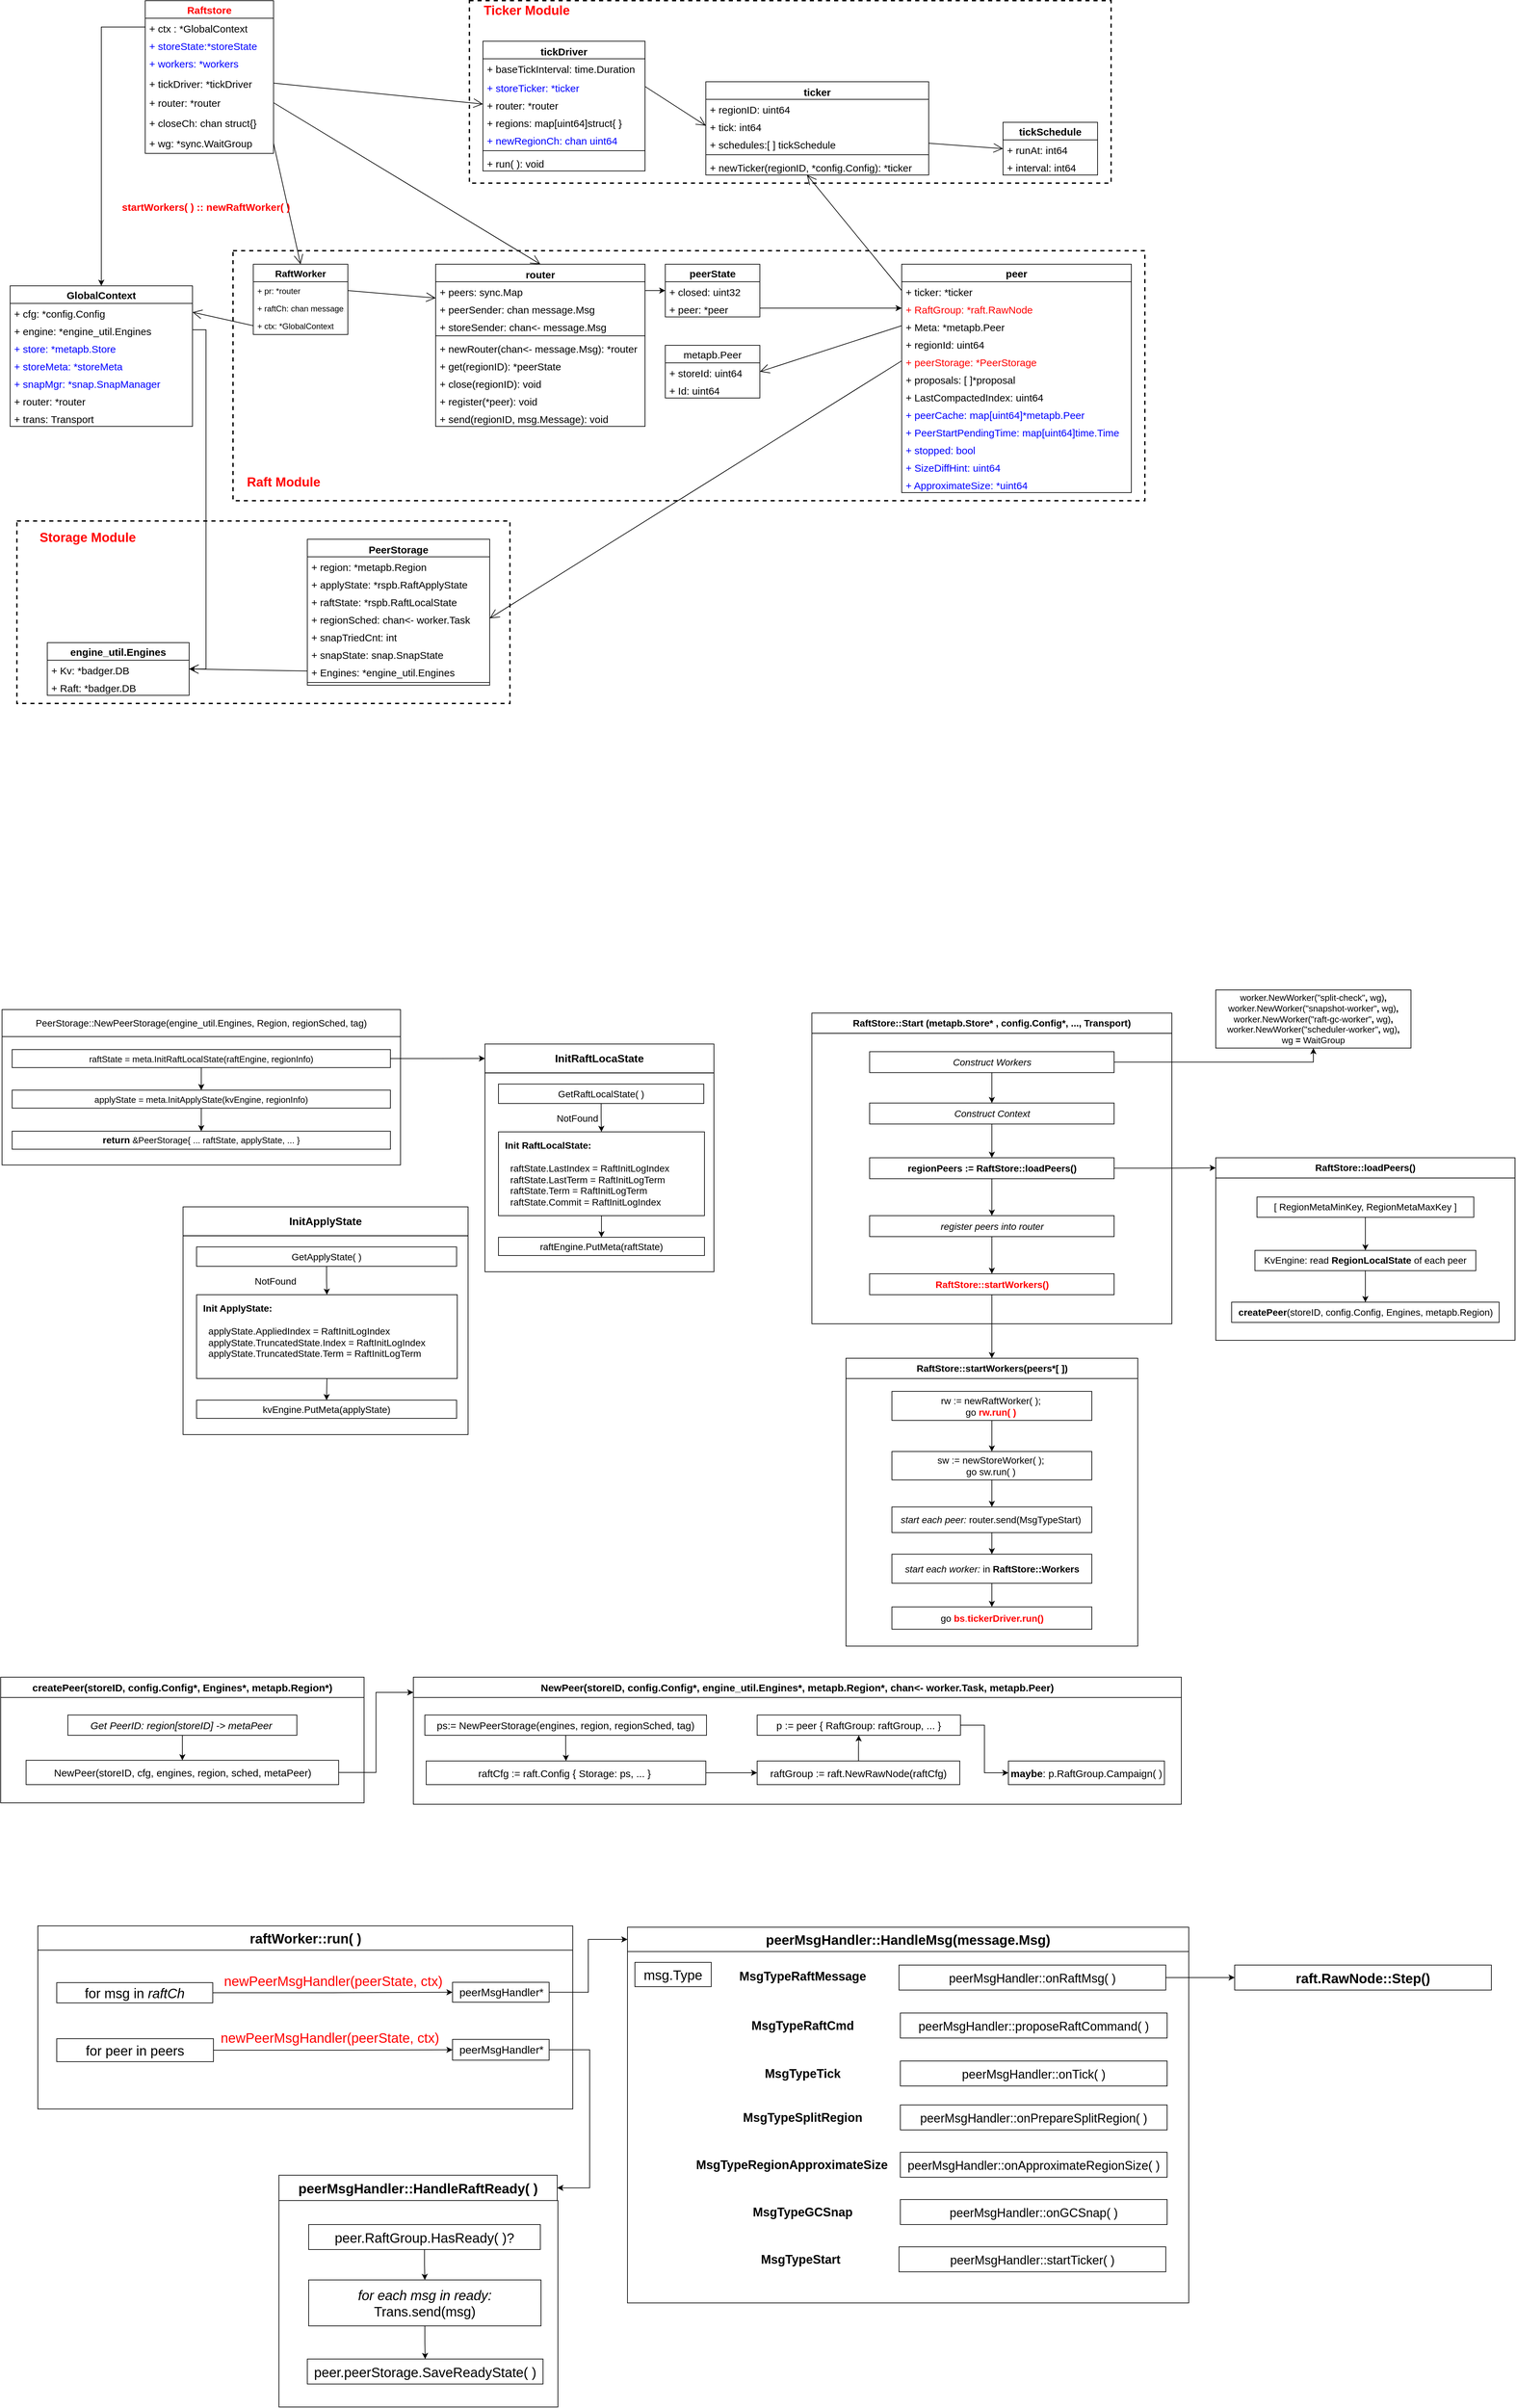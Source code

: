 <mxfile version="20.1.1" type="github">
  <diagram id="tBIzFtv9pFjkW5kWRdbj" name="Page-1">
    <mxGraphModel dx="2037" dy="-820" grid="0" gridSize="9" guides="1" tooltips="1" connect="1" arrows="1" fold="1" page="1" pageScale="1" pageWidth="1200" pageHeight="1920" background="#FFFFFF" math="0" shadow="0">
      <root>
        <mxCell id="0" />
        <mxCell id="1" parent="0" />
        <mxCell id="JLKdtW9m7qx7ISl_pGbp-1" value="Raftstore" style="swimlane;fontStyle=1;childLayout=stackLayout;horizontal=1;startSize=26;fillColor=none;horizontalStack=0;resizeParent=1;resizeParentMax=0;resizeLast=0;collapsible=1;marginBottom=0;fontColor=#FF0000;fontSize=15;" parent="1" vertex="1">
          <mxGeometry x="240" y="2450" width="190" height="226" as="geometry" />
        </mxCell>
        <mxCell id="JLKdtW9m7qx7ISl_pGbp-2" value="+ ctx : *GlobalContext" style="text;strokeColor=none;fillColor=none;align=left;verticalAlign=top;spacingLeft=4;spacingRight=4;overflow=hidden;rotatable=0;points=[[0,0.5],[1,0.5]];portConstraint=eastwest;fontSize=15;" parent="JLKdtW9m7qx7ISl_pGbp-1" vertex="1">
          <mxGeometry y="26" width="190" height="26" as="geometry" />
        </mxCell>
        <mxCell id="JLKdtW9m7qx7ISl_pGbp-3" value="+ storeState:*storeState" style="text;strokeColor=none;fillColor=none;align=left;verticalAlign=top;spacingLeft=4;spacingRight=4;overflow=hidden;rotatable=0;points=[[0,0.5],[1,0.5]];portConstraint=eastwest;fontColor=#0000FF;fontSize=15;" parent="JLKdtW9m7qx7ISl_pGbp-1" vertex="1">
          <mxGeometry y="52" width="190" height="26" as="geometry" />
        </mxCell>
        <mxCell id="JLKdtW9m7qx7ISl_pGbp-4" value="+ workers: *workers" style="text;strokeColor=none;fillColor=none;align=left;verticalAlign=top;spacingLeft=4;spacingRight=4;overflow=hidden;rotatable=0;points=[[0,0.5],[1,0.5]];portConstraint=eastwest;fontColor=#0000FF;fontSize=15;" parent="JLKdtW9m7qx7ISl_pGbp-1" vertex="1">
          <mxGeometry y="78" width="190" height="30" as="geometry" />
        </mxCell>
        <mxCell id="JLKdtW9m7qx7ISl_pGbp-5" value="+ tickDriver: *tickDriver" style="text;strokeColor=none;fillColor=none;align=left;verticalAlign=top;spacingLeft=4;spacingRight=4;overflow=hidden;rotatable=0;points=[[0,0.5],[1,0.5]];portConstraint=eastwest;fontSize=15;" parent="JLKdtW9m7qx7ISl_pGbp-1" vertex="1">
          <mxGeometry y="108" width="190" height="28" as="geometry" />
        </mxCell>
        <mxCell id="JLKdtW9m7qx7ISl_pGbp-6" value="+ router: *router" style="text;strokeColor=none;fillColor=none;align=left;verticalAlign=top;spacingLeft=4;spacingRight=4;overflow=hidden;rotatable=0;points=[[0,0.5],[1,0.5]];portConstraint=eastwest;fontSize=15;" parent="JLKdtW9m7qx7ISl_pGbp-1" vertex="1">
          <mxGeometry y="136" width="190" height="30" as="geometry" />
        </mxCell>
        <mxCell id="JLKdtW9m7qx7ISl_pGbp-7" value="+ closeCh: chan struct{}" style="text;strokeColor=none;fillColor=none;align=left;verticalAlign=top;spacingLeft=4;spacingRight=4;overflow=hidden;rotatable=0;points=[[0,0.5],[1,0.5]];portConstraint=eastwest;fontSize=15;" parent="JLKdtW9m7qx7ISl_pGbp-1" vertex="1">
          <mxGeometry y="166" width="190" height="30" as="geometry" />
        </mxCell>
        <mxCell id="JLKdtW9m7qx7ISl_pGbp-8" value="+ wg: *sync.WaitGroup" style="text;strokeColor=none;fillColor=none;align=left;verticalAlign=top;spacingLeft=4;spacingRight=4;overflow=hidden;rotatable=0;points=[[0,0.5],[1,0.5]];portConstraint=eastwest;fontSize=15;" parent="JLKdtW9m7qx7ISl_pGbp-1" vertex="1">
          <mxGeometry y="196" width="190" height="30" as="geometry" />
        </mxCell>
        <mxCell id="JLKdtW9m7qx7ISl_pGbp-9" value="router" style="swimlane;fontStyle=1;align=center;verticalAlign=top;childLayout=stackLayout;horizontal=1;startSize=26;horizontalStack=0;resizeParent=1;resizeParentMax=0;resizeLast=0;collapsible=1;marginBottom=0;fontSize=15;" parent="1" vertex="1">
          <mxGeometry x="670" y="2840" width="310" height="240" as="geometry" />
        </mxCell>
        <mxCell id="JLKdtW9m7qx7ISl_pGbp-10" value="+ peers: sync.Map" style="text;strokeColor=none;fillColor=none;align=left;verticalAlign=top;spacingLeft=4;spacingRight=4;overflow=hidden;rotatable=0;points=[[0,0.5],[1,0.5]];portConstraint=eastwest;fontSize=15;" parent="JLKdtW9m7qx7ISl_pGbp-9" vertex="1">
          <mxGeometry y="26" width="310" height="26" as="geometry" />
        </mxCell>
        <mxCell id="JLKdtW9m7qx7ISl_pGbp-11" value="+ peerSender: chan message.Msg" style="text;strokeColor=none;fillColor=none;align=left;verticalAlign=top;spacingLeft=4;spacingRight=4;overflow=hidden;rotatable=0;points=[[0,0.5],[1,0.5]];portConstraint=eastwest;fontSize=15;" parent="JLKdtW9m7qx7ISl_pGbp-9" vertex="1">
          <mxGeometry y="52" width="310" height="26" as="geometry" />
        </mxCell>
        <mxCell id="JLKdtW9m7qx7ISl_pGbp-12" value="+ storeSender: chan&lt;- message.Msg" style="text;strokeColor=none;fillColor=none;align=left;verticalAlign=top;spacingLeft=4;spacingRight=4;overflow=hidden;rotatable=0;points=[[0,0.5],[1,0.5]];portConstraint=eastwest;fontSize=15;" parent="JLKdtW9m7qx7ISl_pGbp-9" vertex="1">
          <mxGeometry y="78" width="310" height="24" as="geometry" />
        </mxCell>
        <mxCell id="JLKdtW9m7qx7ISl_pGbp-13" value="" style="line;strokeWidth=1;fillColor=none;align=left;verticalAlign=middle;spacingTop=-1;spacingLeft=3;spacingRight=3;rotatable=0;labelPosition=right;points=[];portConstraint=eastwest;fontSize=15;" parent="JLKdtW9m7qx7ISl_pGbp-9" vertex="1">
          <mxGeometry y="102" width="310" height="8" as="geometry" />
        </mxCell>
        <mxCell id="JLKdtW9m7qx7ISl_pGbp-14" value="+ newRouter(chan&lt;- message.Msg): *router" style="text;strokeColor=none;fillColor=none;align=left;verticalAlign=top;spacingLeft=4;spacingRight=4;overflow=hidden;rotatable=0;points=[[0,0.5],[1,0.5]];portConstraint=eastwest;fontSize=15;" parent="JLKdtW9m7qx7ISl_pGbp-9" vertex="1">
          <mxGeometry y="110" width="310" height="26" as="geometry" />
        </mxCell>
        <mxCell id="JLKdtW9m7qx7ISl_pGbp-15" value="+ get(regionID): *peerState" style="text;strokeColor=none;fillColor=none;align=left;verticalAlign=top;spacingLeft=4;spacingRight=4;overflow=hidden;rotatable=0;points=[[0,0.5],[1,0.5]];portConstraint=eastwest;fontSize=15;" parent="JLKdtW9m7qx7ISl_pGbp-9" vertex="1">
          <mxGeometry y="136" width="310" height="26" as="geometry" />
        </mxCell>
        <mxCell id="JLKdtW9m7qx7ISl_pGbp-16" value="+ close(regionID): void" style="text;strokeColor=none;fillColor=none;align=left;verticalAlign=top;spacingLeft=4;spacingRight=4;overflow=hidden;rotatable=0;points=[[0,0.5],[1,0.5]];portConstraint=eastwest;fontSize=15;" parent="JLKdtW9m7qx7ISl_pGbp-9" vertex="1">
          <mxGeometry y="162" width="310" height="26" as="geometry" />
        </mxCell>
        <mxCell id="JLKdtW9m7qx7ISl_pGbp-17" value="+ register(*peer): void" style="text;strokeColor=none;fillColor=none;align=left;verticalAlign=top;spacingLeft=4;spacingRight=4;overflow=hidden;rotatable=0;points=[[0,0.5],[1,0.5]];portConstraint=eastwest;fontSize=15;" parent="JLKdtW9m7qx7ISl_pGbp-9" vertex="1">
          <mxGeometry y="188" width="310" height="26" as="geometry" />
        </mxCell>
        <mxCell id="JLKdtW9m7qx7ISl_pGbp-18" value="+ send(regionID, msg.Message): void" style="text;strokeColor=none;fillColor=none;align=left;verticalAlign=top;spacingLeft=4;spacingRight=4;overflow=hidden;rotatable=0;points=[[0,0.5],[1,0.5]];portConstraint=eastwest;fontSize=15;" parent="JLKdtW9m7qx7ISl_pGbp-9" vertex="1">
          <mxGeometry y="214" width="310" height="26" as="geometry" />
        </mxCell>
        <mxCell id="JLKdtW9m7qx7ISl_pGbp-19" value="GlobalContext" style="swimlane;fontStyle=1;childLayout=stackLayout;horizontal=1;startSize=26;fillColor=none;horizontalStack=0;resizeParent=1;resizeParentMax=0;resizeLast=0;collapsible=1;marginBottom=0;fontSize=15;" parent="1" vertex="1">
          <mxGeometry x="40" y="2872" width="270" height="208" as="geometry" />
        </mxCell>
        <mxCell id="JLKdtW9m7qx7ISl_pGbp-20" value="+ cfg: *config.Config" style="text;strokeColor=none;fillColor=none;align=left;verticalAlign=top;spacingLeft=4;spacingRight=4;overflow=hidden;rotatable=0;points=[[0,0.5],[1,0.5]];portConstraint=eastwest;fontSize=15;" parent="JLKdtW9m7qx7ISl_pGbp-19" vertex="1">
          <mxGeometry y="26" width="270" height="26" as="geometry" />
        </mxCell>
        <mxCell id="JLKdtW9m7qx7ISl_pGbp-21" value="+ engine: *engine_util.Engines" style="text;strokeColor=none;fillColor=none;align=left;verticalAlign=top;spacingLeft=4;spacingRight=4;overflow=hidden;rotatable=0;points=[[0,0.5],[1,0.5]];portConstraint=eastwest;fontSize=15;" parent="JLKdtW9m7qx7ISl_pGbp-19" vertex="1">
          <mxGeometry y="52" width="270" height="26" as="geometry" />
        </mxCell>
        <mxCell id="JLKdtW9m7qx7ISl_pGbp-22" value="+ store: *metapb.Store" style="text;strokeColor=none;fillColor=none;align=left;verticalAlign=top;spacingLeft=4;spacingRight=4;overflow=hidden;rotatable=0;points=[[0,0.5],[1,0.5]];portConstraint=eastwest;fontColor=#0000FF;fontSize=15;" parent="JLKdtW9m7qx7ISl_pGbp-19" vertex="1">
          <mxGeometry y="78" width="270" height="26" as="geometry" />
        </mxCell>
        <mxCell id="JLKdtW9m7qx7ISl_pGbp-23" value="+ storeMeta: *storeMeta" style="text;strokeColor=none;fillColor=none;align=left;verticalAlign=top;spacingLeft=4;spacingRight=4;overflow=hidden;rotatable=0;points=[[0,0.5],[1,0.5]];portConstraint=eastwest;fontColor=#0000FF;fontSize=15;" parent="JLKdtW9m7qx7ISl_pGbp-19" vertex="1">
          <mxGeometry y="104" width="270" height="26" as="geometry" />
        </mxCell>
        <mxCell id="JLKdtW9m7qx7ISl_pGbp-24" value="+ snapMgr: *snap.SnapManager" style="text;strokeColor=none;fillColor=none;align=left;verticalAlign=top;spacingLeft=4;spacingRight=4;overflow=hidden;rotatable=0;points=[[0,0.5],[1,0.5]];portConstraint=eastwest;fontColor=#0000FF;fontSize=15;" parent="JLKdtW9m7qx7ISl_pGbp-19" vertex="1">
          <mxGeometry y="130" width="270" height="26" as="geometry" />
        </mxCell>
        <mxCell id="JLKdtW9m7qx7ISl_pGbp-25" value="+ router: *router" style="text;strokeColor=none;fillColor=none;align=left;verticalAlign=top;spacingLeft=4;spacingRight=4;overflow=hidden;rotatable=0;points=[[0,0.5],[1,0.5]];portConstraint=eastwest;fontSize=15;" parent="JLKdtW9m7qx7ISl_pGbp-19" vertex="1">
          <mxGeometry y="156" width="270" height="26" as="geometry" />
        </mxCell>
        <mxCell id="JLKdtW9m7qx7ISl_pGbp-26" value="+ trans: Transport" style="text;strokeColor=none;fillColor=none;align=left;verticalAlign=top;spacingLeft=4;spacingRight=4;overflow=hidden;rotatable=0;points=[[0,0.5],[1,0.5]];portConstraint=eastwest;fontSize=15;" parent="JLKdtW9m7qx7ISl_pGbp-19" vertex="1">
          <mxGeometry y="182" width="270" height="26" as="geometry" />
        </mxCell>
        <mxCell id="JLKdtW9m7qx7ISl_pGbp-27" style="edgeStyle=orthogonalEdgeStyle;rounded=0;orthogonalLoop=1;jettySize=auto;html=1;entryX=0.5;entryY=0;entryDx=0;entryDy=0;fontSize=15;" parent="1" source="JLKdtW9m7qx7ISl_pGbp-2" target="JLKdtW9m7qx7ISl_pGbp-19" edge="1">
          <mxGeometry relative="1" as="geometry" />
        </mxCell>
        <mxCell id="JLKdtW9m7qx7ISl_pGbp-28" value="peerState" style="swimlane;fontStyle=1;childLayout=stackLayout;horizontal=1;startSize=26;fillColor=none;horizontalStack=0;resizeParent=1;resizeParentMax=0;resizeLast=0;collapsible=1;marginBottom=0;fontColor=#000000;fontSize=15;" parent="1" vertex="1">
          <mxGeometry x="1010" y="2840" width="140" height="78" as="geometry" />
        </mxCell>
        <mxCell id="JLKdtW9m7qx7ISl_pGbp-29" value="+ closed: uint32" style="text;strokeColor=none;fillColor=none;align=left;verticalAlign=top;spacingLeft=4;spacingRight=4;overflow=hidden;rotatable=0;points=[[0,0.5],[1,0.5]];portConstraint=eastwest;fontColor=#000000;fontSize=15;" parent="JLKdtW9m7qx7ISl_pGbp-28" vertex="1">
          <mxGeometry y="26" width="140" height="26" as="geometry" />
        </mxCell>
        <mxCell id="JLKdtW9m7qx7ISl_pGbp-30" value="+ peer: *peer" style="text;strokeColor=none;fillColor=none;align=left;verticalAlign=top;spacingLeft=4;spacingRight=4;overflow=hidden;rotatable=0;points=[[0,0.5],[1,0.5]];portConstraint=eastwest;fontColor=#000000;fontSize=15;" parent="JLKdtW9m7qx7ISl_pGbp-28" vertex="1">
          <mxGeometry y="52" width="140" height="26" as="geometry" />
        </mxCell>
        <mxCell id="JLKdtW9m7qx7ISl_pGbp-31" style="edgeStyle=orthogonalEdgeStyle;rounded=0;orthogonalLoop=1;jettySize=auto;html=1;entryX=0;entryY=0.5;entryDx=0;entryDy=0;fontColor=#000000;fontSize=15;" parent="1" source="JLKdtW9m7qx7ISl_pGbp-10" target="JLKdtW9m7qx7ISl_pGbp-29" edge="1">
          <mxGeometry relative="1" as="geometry" />
        </mxCell>
        <mxCell id="JLKdtW9m7qx7ISl_pGbp-32" value="peer" style="swimlane;fontStyle=1;childLayout=stackLayout;horizontal=1;startSize=26;fillColor=none;horizontalStack=0;resizeParent=1;resizeParentMax=0;resizeLast=0;collapsible=1;marginBottom=0;fontColor=#000000;fontSize=15;" parent="1" vertex="1">
          <mxGeometry x="1360" y="2840" width="340" height="338" as="geometry" />
        </mxCell>
        <mxCell id="JLKdtW9m7qx7ISl_pGbp-33" value="+ ticker: *ticker" style="text;strokeColor=none;fillColor=none;align=left;verticalAlign=top;spacingLeft=4;spacingRight=4;overflow=hidden;rotatable=0;points=[[0,0.5],[1,0.5]];portConstraint=eastwest;fontColor=#000000;fontSize=15;" parent="JLKdtW9m7qx7ISl_pGbp-32" vertex="1">
          <mxGeometry y="26" width="340" height="26" as="geometry" />
        </mxCell>
        <mxCell id="JLKdtW9m7qx7ISl_pGbp-34" value="+ RaftGroup: *raft.RawNode" style="text;strokeColor=none;fillColor=none;align=left;verticalAlign=top;spacingLeft=4;spacingRight=4;overflow=hidden;rotatable=0;points=[[0,0.5],[1,0.5]];portConstraint=eastwest;fontColor=#FF0000;fontSize=15;" parent="JLKdtW9m7qx7ISl_pGbp-32" vertex="1">
          <mxGeometry y="52" width="340" height="26" as="geometry" />
        </mxCell>
        <mxCell id="JLKdtW9m7qx7ISl_pGbp-35" value="+ Meta: *metapb.Peer" style="text;strokeColor=none;fillColor=none;align=left;verticalAlign=top;spacingLeft=4;spacingRight=4;overflow=hidden;rotatable=0;points=[[0,0.5],[1,0.5]];portConstraint=eastwest;fontColor=#000000;fontSize=15;" parent="JLKdtW9m7qx7ISl_pGbp-32" vertex="1">
          <mxGeometry y="78" width="340" height="26" as="geometry" />
        </mxCell>
        <mxCell id="JLKdtW9m7qx7ISl_pGbp-36" value="+ regionId: uint64" style="text;strokeColor=none;fillColor=none;align=left;verticalAlign=top;spacingLeft=4;spacingRight=4;overflow=hidden;rotatable=0;points=[[0,0.5],[1,0.5]];portConstraint=eastwest;fontColor=#000000;fontSize=15;" parent="JLKdtW9m7qx7ISl_pGbp-32" vertex="1">
          <mxGeometry y="104" width="340" height="26" as="geometry" />
        </mxCell>
        <mxCell id="JLKdtW9m7qx7ISl_pGbp-37" value="+ peerStorage: *PeerStorage" style="text;strokeColor=none;fillColor=none;align=left;verticalAlign=top;spacingLeft=4;spacingRight=4;overflow=hidden;rotatable=0;points=[[0,0.5],[1,0.5]];portConstraint=eastwest;fontColor=#FF0000;fontSize=15;" parent="JLKdtW9m7qx7ISl_pGbp-32" vertex="1">
          <mxGeometry y="130" width="340" height="26" as="geometry" />
        </mxCell>
        <mxCell id="JLKdtW9m7qx7ISl_pGbp-38" value="+ proposals: [ ]*proposal" style="text;strokeColor=none;fillColor=none;align=left;verticalAlign=top;spacingLeft=4;spacingRight=4;overflow=hidden;rotatable=0;points=[[0,0.5],[1,0.5]];portConstraint=eastwest;fontColor=#000000;fontSize=15;" parent="JLKdtW9m7qx7ISl_pGbp-32" vertex="1">
          <mxGeometry y="156" width="340" height="26" as="geometry" />
        </mxCell>
        <mxCell id="JLKdtW9m7qx7ISl_pGbp-39" value="+ LastCompactedIndex: uint64" style="text;strokeColor=none;fillColor=none;align=left;verticalAlign=top;spacingLeft=4;spacingRight=4;overflow=hidden;rotatable=0;points=[[0,0.5],[1,0.5]];portConstraint=eastwest;fontColor=#000000;fontSize=15;" parent="JLKdtW9m7qx7ISl_pGbp-32" vertex="1">
          <mxGeometry y="182" width="340" height="26" as="geometry" />
        </mxCell>
        <mxCell id="JLKdtW9m7qx7ISl_pGbp-40" value="+ peerCache: map[uint64]*metapb.Peer" style="text;strokeColor=none;fillColor=none;align=left;verticalAlign=top;spacingLeft=4;spacingRight=4;overflow=hidden;rotatable=0;points=[[0,0.5],[1,0.5]];portConstraint=eastwest;fontColor=#0000FF;fontSize=15;" parent="JLKdtW9m7qx7ISl_pGbp-32" vertex="1">
          <mxGeometry y="208" width="340" height="26" as="geometry" />
        </mxCell>
        <mxCell id="JLKdtW9m7qx7ISl_pGbp-41" value="+ PeerStartPendingTime: map[uint64]time.Time" style="text;strokeColor=none;fillColor=none;align=left;verticalAlign=top;spacingLeft=4;spacingRight=4;overflow=hidden;rotatable=0;points=[[0,0.5],[1,0.5]];portConstraint=eastwest;fontColor=#0000FF;fontSize=15;" parent="JLKdtW9m7qx7ISl_pGbp-32" vertex="1">
          <mxGeometry y="234" width="340" height="26" as="geometry" />
        </mxCell>
        <mxCell id="JLKdtW9m7qx7ISl_pGbp-42" value="+ stopped: bool" style="text;strokeColor=none;fillColor=none;align=left;verticalAlign=top;spacingLeft=4;spacingRight=4;overflow=hidden;rotatable=0;points=[[0,0.5],[1,0.5]];portConstraint=eastwest;fontColor=#0000FF;fontSize=15;" parent="JLKdtW9m7qx7ISl_pGbp-32" vertex="1">
          <mxGeometry y="260" width="340" height="26" as="geometry" />
        </mxCell>
        <mxCell id="JLKdtW9m7qx7ISl_pGbp-43" value="+ SizeDiffHint: uint64" style="text;strokeColor=none;fillColor=none;align=left;verticalAlign=top;spacingLeft=4;spacingRight=4;overflow=hidden;rotatable=0;points=[[0,0.5],[1,0.5]];portConstraint=eastwest;fontColor=#0000FF;fontSize=15;" parent="JLKdtW9m7qx7ISl_pGbp-32" vertex="1">
          <mxGeometry y="286" width="340" height="26" as="geometry" />
        </mxCell>
        <mxCell id="JLKdtW9m7qx7ISl_pGbp-44" value="+ ApproximateSize: *uint64" style="text;strokeColor=none;fillColor=none;align=left;verticalAlign=top;spacingLeft=4;spacingRight=4;overflow=hidden;rotatable=0;points=[[0,0.5],[1,0.5]];portConstraint=eastwest;fontColor=#0000FF;fontSize=15;" parent="JLKdtW9m7qx7ISl_pGbp-32" vertex="1">
          <mxGeometry y="312" width="340" height="26" as="geometry" />
        </mxCell>
        <mxCell id="JLKdtW9m7qx7ISl_pGbp-45" style="edgeStyle=orthogonalEdgeStyle;rounded=0;orthogonalLoop=1;jettySize=auto;html=1;entryX=0;entryY=0.5;entryDx=0;entryDy=0;fontColor=#000000;fontSize=15;exitX=1;exitY=0.5;exitDx=0;exitDy=0;" parent="1" source="JLKdtW9m7qx7ISl_pGbp-30" target="JLKdtW9m7qx7ISl_pGbp-34" edge="1">
          <mxGeometry relative="1" as="geometry">
            <mxPoint x="1220" y="2905" as="sourcePoint" />
          </mxGeometry>
        </mxCell>
        <mxCell id="JLKdtW9m7qx7ISl_pGbp-46" value="metapb.Peer" style="swimlane;fontStyle=0;childLayout=stackLayout;horizontal=1;startSize=26;fillColor=none;horizontalStack=0;resizeParent=1;resizeParentMax=0;resizeLast=0;collapsible=1;marginBottom=0;fontSize=15;fontColor=#000000;strokeColor=default;" parent="1" vertex="1">
          <mxGeometry x="1010" y="2960" width="140" height="78" as="geometry" />
        </mxCell>
        <mxCell id="JLKdtW9m7qx7ISl_pGbp-47" value="+ storeId: uint64" style="text;strokeColor=none;fillColor=none;align=left;verticalAlign=top;spacingLeft=4;spacingRight=4;overflow=hidden;rotatable=0;points=[[0,0.5],[1,0.5]];portConstraint=eastwest;fontSize=15;fontColor=#000000;" parent="JLKdtW9m7qx7ISl_pGbp-46" vertex="1">
          <mxGeometry y="26" width="140" height="26" as="geometry" />
        </mxCell>
        <mxCell id="JLKdtW9m7qx7ISl_pGbp-48" value="+ Id: uint64" style="text;strokeColor=none;fillColor=none;align=left;verticalAlign=top;spacingLeft=4;spacingRight=4;overflow=hidden;rotatable=0;points=[[0,0.5],[1,0.5]];portConstraint=eastwest;fontSize=15;fontColor=#000000;" parent="JLKdtW9m7qx7ISl_pGbp-46" vertex="1">
          <mxGeometry y="52" width="140" height="26" as="geometry" />
        </mxCell>
        <mxCell id="JLKdtW9m7qx7ISl_pGbp-49" value="ticker" style="swimlane;fontStyle=1;align=center;verticalAlign=top;childLayout=stackLayout;horizontal=1;startSize=26;horizontalStack=0;resizeParent=1;resizeParentMax=0;resizeLast=0;collapsible=1;marginBottom=0;fontSize=15;fontColor=#000000;strokeColor=default;fillColor=none;gradientColor=#ffffff;" parent="1" vertex="1">
          <mxGeometry x="1070" y="2570" width="330" height="138" as="geometry" />
        </mxCell>
        <mxCell id="JLKdtW9m7qx7ISl_pGbp-50" value="+ regionID: uint64" style="text;strokeColor=none;fillColor=none;align=left;verticalAlign=top;spacingLeft=4;spacingRight=4;overflow=hidden;rotatable=0;points=[[0,0.5],[1,0.5]];portConstraint=eastwest;fontSize=15;fontColor=#000000;" parent="JLKdtW9m7qx7ISl_pGbp-49" vertex="1">
          <mxGeometry y="26" width="330" height="26" as="geometry" />
        </mxCell>
        <mxCell id="JLKdtW9m7qx7ISl_pGbp-51" value="+ tick: int64" style="text;strokeColor=none;fillColor=none;align=left;verticalAlign=top;spacingLeft=4;spacingRight=4;overflow=hidden;rotatable=0;points=[[0,0.5],[1,0.5]];portConstraint=eastwest;fontSize=15;fontColor=#000000;" parent="JLKdtW9m7qx7ISl_pGbp-49" vertex="1">
          <mxGeometry y="52" width="330" height="26" as="geometry" />
        </mxCell>
        <mxCell id="JLKdtW9m7qx7ISl_pGbp-52" value="+ schedules:[ ] tickSchedule" style="text;strokeColor=none;fillColor=none;align=left;verticalAlign=top;spacingLeft=4;spacingRight=4;overflow=hidden;rotatable=0;points=[[0,0.5],[1,0.5]];portConstraint=eastwest;fontSize=15;fontColor=#000000;" parent="JLKdtW9m7qx7ISl_pGbp-49" vertex="1">
          <mxGeometry y="78" width="330" height="26" as="geometry" />
        </mxCell>
        <mxCell id="JLKdtW9m7qx7ISl_pGbp-53" value="" style="line;strokeWidth=1;fillColor=none;align=left;verticalAlign=middle;spacingTop=-1;spacingLeft=3;spacingRight=3;rotatable=0;labelPosition=right;points=[];portConstraint=eastwest;fontSize=15;fontColor=#000000;" parent="JLKdtW9m7qx7ISl_pGbp-49" vertex="1">
          <mxGeometry y="104" width="330" height="8" as="geometry" />
        </mxCell>
        <mxCell id="JLKdtW9m7qx7ISl_pGbp-54" value="+ newTicker(regionID, *config.Config): *ticker" style="text;strokeColor=none;fillColor=none;align=left;verticalAlign=top;spacingLeft=4;spacingRight=4;overflow=hidden;rotatable=0;points=[[0,0.5],[1,0.5]];portConstraint=eastwest;fontSize=15;fontColor=#000000;" parent="JLKdtW9m7qx7ISl_pGbp-49" vertex="1">
          <mxGeometry y="112" width="330" height="26" as="geometry" />
        </mxCell>
        <mxCell id="JLKdtW9m7qx7ISl_pGbp-55" value="tickSchedule" style="swimlane;fontStyle=1;childLayout=stackLayout;horizontal=1;startSize=26;fillColor=none;horizontalStack=0;resizeParent=1;resizeParentMax=0;resizeLast=0;collapsible=1;marginBottom=0;fontSize=15;fontColor=#000000;strokeColor=default;" parent="1" vertex="1">
          <mxGeometry x="1510" y="2630" width="140" height="78" as="geometry" />
        </mxCell>
        <mxCell id="JLKdtW9m7qx7ISl_pGbp-56" value="+ runAt: int64" style="text;strokeColor=none;fillColor=none;align=left;verticalAlign=top;spacingLeft=4;spacingRight=4;overflow=hidden;rotatable=0;points=[[0,0.5],[1,0.5]];portConstraint=eastwest;fontSize=15;fontColor=#000000;" parent="JLKdtW9m7qx7ISl_pGbp-55" vertex="1">
          <mxGeometry y="26" width="140" height="26" as="geometry" />
        </mxCell>
        <mxCell id="JLKdtW9m7qx7ISl_pGbp-57" value="+ interval: int64" style="text;strokeColor=none;fillColor=none;align=left;verticalAlign=top;spacingLeft=4;spacingRight=4;overflow=hidden;rotatable=0;points=[[0,0.5],[1,0.5]];portConstraint=eastwest;fontSize=15;fontColor=#000000;" parent="JLKdtW9m7qx7ISl_pGbp-55" vertex="1">
          <mxGeometry y="52" width="140" height="26" as="geometry" />
        </mxCell>
        <mxCell id="JLKdtW9m7qx7ISl_pGbp-58" value="tickDriver" style="swimlane;fontStyle=1;align=center;verticalAlign=top;childLayout=stackLayout;horizontal=1;startSize=26;horizontalStack=0;resizeParent=1;resizeParentMax=0;resizeLast=0;collapsible=1;marginBottom=0;fontSize=15;fontColor=#000000;strokeColor=default;fillColor=none;gradientColor=#ffffff;" parent="1" vertex="1">
          <mxGeometry x="740" y="2510" width="240" height="192" as="geometry" />
        </mxCell>
        <mxCell id="JLKdtW9m7qx7ISl_pGbp-59" value="+ baseTickInterval: time.Duration" style="text;strokeColor=none;fillColor=none;align=left;verticalAlign=top;spacingLeft=4;spacingRight=4;overflow=hidden;rotatable=0;points=[[0,0.5],[1,0.5]];portConstraint=eastwest;fontSize=15;fontColor=#000000;" parent="JLKdtW9m7qx7ISl_pGbp-58" vertex="1">
          <mxGeometry y="26" width="240" height="28" as="geometry" />
        </mxCell>
        <mxCell id="JLKdtW9m7qx7ISl_pGbp-60" value="+ storeTicker: *ticker" style="text;strokeColor=none;fillColor=none;align=left;verticalAlign=top;spacingLeft=4;spacingRight=4;overflow=hidden;rotatable=0;points=[[0,0.5],[1,0.5]];portConstraint=eastwest;fontSize=15;fontColor=#0000FF;" parent="JLKdtW9m7qx7ISl_pGbp-58" vertex="1">
          <mxGeometry y="54" width="240" height="26" as="geometry" />
        </mxCell>
        <mxCell id="JLKdtW9m7qx7ISl_pGbp-61" value="+ router: *router" style="text;strokeColor=none;fillColor=none;align=left;verticalAlign=top;spacingLeft=4;spacingRight=4;overflow=hidden;rotatable=0;points=[[0,0.5],[1,0.5]];portConstraint=eastwest;fontSize=15;fontColor=#000000;" parent="JLKdtW9m7qx7ISl_pGbp-58" vertex="1">
          <mxGeometry y="80" width="240" height="26" as="geometry" />
        </mxCell>
        <mxCell id="JLKdtW9m7qx7ISl_pGbp-62" value="+ regions: map[uint64]struct{ }" style="text;strokeColor=none;fillColor=none;align=left;verticalAlign=top;spacingLeft=4;spacingRight=4;overflow=hidden;rotatable=0;points=[[0,0.5],[1,0.5]];portConstraint=eastwest;fontSize=15;fontColor=#000000;" parent="JLKdtW9m7qx7ISl_pGbp-58" vertex="1">
          <mxGeometry y="106" width="240" height="26" as="geometry" />
        </mxCell>
        <mxCell id="JLKdtW9m7qx7ISl_pGbp-63" value="+ newRegionCh: chan uint64" style="text;strokeColor=none;fillColor=none;align=left;verticalAlign=top;spacingLeft=4;spacingRight=4;overflow=hidden;rotatable=0;points=[[0,0.5],[1,0.5]];portConstraint=eastwest;fontSize=15;fontColor=#0000FF;" parent="JLKdtW9m7qx7ISl_pGbp-58" vertex="1">
          <mxGeometry y="132" width="240" height="26" as="geometry" />
        </mxCell>
        <mxCell id="JLKdtW9m7qx7ISl_pGbp-64" value="" style="line;strokeWidth=1;fillColor=none;align=left;verticalAlign=middle;spacingTop=-1;spacingLeft=3;spacingRight=3;rotatable=0;labelPosition=right;points=[];portConstraint=eastwest;fontSize=15;fontColor=#000000;" parent="JLKdtW9m7qx7ISl_pGbp-58" vertex="1">
          <mxGeometry y="158" width="240" height="8" as="geometry" />
        </mxCell>
        <mxCell id="JLKdtW9m7qx7ISl_pGbp-65" value="+ run( ): void" style="text;strokeColor=none;fillColor=none;align=left;verticalAlign=top;spacingLeft=4;spacingRight=4;overflow=hidden;rotatable=0;points=[[0,0.5],[1,0.5]];portConstraint=eastwest;fontSize=15;fontColor=#000000;" parent="JLKdtW9m7qx7ISl_pGbp-58" vertex="1">
          <mxGeometry y="166" width="240" height="26" as="geometry" />
        </mxCell>
        <mxCell id="JLKdtW9m7qx7ISl_pGbp-66" value="PeerStorage" style="swimlane;fontStyle=1;align=center;verticalAlign=top;childLayout=stackLayout;horizontal=1;startSize=26;horizontalStack=0;resizeParent=1;resizeParentMax=0;resizeLast=0;collapsible=1;marginBottom=0;fontSize=15;fontColor=#000000;strokeColor=default;fillColor=none;gradientColor=#ffffff;" parent="1" vertex="1">
          <mxGeometry x="480" y="3247" width="270" height="216" as="geometry" />
        </mxCell>
        <mxCell id="JLKdtW9m7qx7ISl_pGbp-67" value="+ region: *metapb.Region" style="text;strokeColor=none;fillColor=none;align=left;verticalAlign=top;spacingLeft=4;spacingRight=4;overflow=hidden;rotatable=0;points=[[0,0.5],[1,0.5]];portConstraint=eastwest;fontSize=15;fontColor=#000000;" parent="JLKdtW9m7qx7ISl_pGbp-66" vertex="1">
          <mxGeometry y="26" width="270" height="26" as="geometry" />
        </mxCell>
        <mxCell id="JLKdtW9m7qx7ISl_pGbp-68" value="+ applyState: *rspb.RaftApplyState" style="text;strokeColor=none;fillColor=none;align=left;verticalAlign=top;spacingLeft=4;spacingRight=4;overflow=hidden;rotatable=0;points=[[0,0.5],[1,0.5]];portConstraint=eastwest;fontSize=15;fontColor=#000000;" parent="JLKdtW9m7qx7ISl_pGbp-66" vertex="1">
          <mxGeometry y="52" width="270" height="26" as="geometry" />
        </mxCell>
        <mxCell id="JLKdtW9m7qx7ISl_pGbp-69" value="+ raftState: *rspb.RaftLocalState" style="text;strokeColor=none;fillColor=none;align=left;verticalAlign=top;spacingLeft=4;spacingRight=4;overflow=hidden;rotatable=0;points=[[0,0.5],[1,0.5]];portConstraint=eastwest;fontSize=15;fontColor=#000000;" parent="JLKdtW9m7qx7ISl_pGbp-66" vertex="1">
          <mxGeometry y="78" width="270" height="26" as="geometry" />
        </mxCell>
        <mxCell id="JLKdtW9m7qx7ISl_pGbp-70" value="+ regionSched: chan&lt;- worker.Task" style="text;strokeColor=none;fillColor=none;align=left;verticalAlign=top;spacingLeft=4;spacingRight=4;overflow=hidden;rotatable=0;points=[[0,0.5],[1,0.5]];portConstraint=eastwest;fontSize=15;fontColor=#000000;" parent="JLKdtW9m7qx7ISl_pGbp-66" vertex="1">
          <mxGeometry y="104" width="270" height="26" as="geometry" />
        </mxCell>
        <mxCell id="JLKdtW9m7qx7ISl_pGbp-71" value="+ snapTriedCnt: int" style="text;strokeColor=none;fillColor=none;align=left;verticalAlign=top;spacingLeft=4;spacingRight=4;overflow=hidden;rotatable=0;points=[[0,0.5],[1,0.5]];portConstraint=eastwest;fontSize=15;fontColor=#000000;" parent="JLKdtW9m7qx7ISl_pGbp-66" vertex="1">
          <mxGeometry y="130" width="270" height="26" as="geometry" />
        </mxCell>
        <mxCell id="JLKdtW9m7qx7ISl_pGbp-72" value="+ snapState: snap.SnapState" style="text;strokeColor=none;fillColor=none;align=left;verticalAlign=top;spacingLeft=4;spacingRight=4;overflow=hidden;rotatable=0;points=[[0,0.5],[1,0.5]];portConstraint=eastwest;fontSize=15;fontColor=#000000;" parent="JLKdtW9m7qx7ISl_pGbp-66" vertex="1">
          <mxGeometry y="156" width="270" height="26" as="geometry" />
        </mxCell>
        <mxCell id="JLKdtW9m7qx7ISl_pGbp-73" value="+ Engines: *engine_util.Engines" style="text;strokeColor=none;fillColor=none;align=left;verticalAlign=top;spacingLeft=4;spacingRight=4;overflow=hidden;rotatable=0;points=[[0,0.5],[1,0.5]];portConstraint=eastwest;fontSize=15;fontColor=#000000;" parent="JLKdtW9m7qx7ISl_pGbp-66" vertex="1">
          <mxGeometry y="182" width="270" height="26" as="geometry" />
        </mxCell>
        <mxCell id="JLKdtW9m7qx7ISl_pGbp-74" value="" style="line;strokeWidth=1;fillColor=none;align=left;verticalAlign=middle;spacingTop=-1;spacingLeft=3;spacingRight=3;rotatable=0;labelPosition=right;points=[];portConstraint=eastwest;fontSize=15;fontColor=#000000;" parent="JLKdtW9m7qx7ISl_pGbp-66" vertex="1">
          <mxGeometry y="208" width="270" height="8" as="geometry" />
        </mxCell>
        <mxCell id="JLKdtW9m7qx7ISl_pGbp-75" value="engine_util.Engines" style="swimlane;fontStyle=1;childLayout=stackLayout;horizontal=1;startSize=26;fillColor=none;horizontalStack=0;resizeParent=1;resizeParentMax=0;resizeLast=0;collapsible=1;marginBottom=0;fontSize=15;fontColor=#000000;strokeColor=default;" parent="1" vertex="1">
          <mxGeometry x="95" y="3400" width="210" height="78" as="geometry" />
        </mxCell>
        <mxCell id="JLKdtW9m7qx7ISl_pGbp-76" value="+ Kv: *badger.DB" style="text;strokeColor=none;fillColor=none;align=left;verticalAlign=top;spacingLeft=4;spacingRight=4;overflow=hidden;rotatable=0;points=[[0,0.5],[1,0.5]];portConstraint=eastwest;fontSize=15;fontColor=#000000;" parent="JLKdtW9m7qx7ISl_pGbp-75" vertex="1">
          <mxGeometry y="26" width="210" height="26" as="geometry" />
        </mxCell>
        <mxCell id="JLKdtW9m7qx7ISl_pGbp-77" value="+ Raft: *badger.DB" style="text;strokeColor=none;fillColor=none;align=left;verticalAlign=top;spacingLeft=4;spacingRight=4;overflow=hidden;rotatable=0;points=[[0,0.5],[1,0.5]];portConstraint=eastwest;fontSize=15;fontColor=#000000;" parent="JLKdtW9m7qx7ISl_pGbp-75" vertex="1">
          <mxGeometry y="52" width="210" height="26" as="geometry" />
        </mxCell>
        <mxCell id="JLKdtW9m7qx7ISl_pGbp-78" style="edgeStyle=orthogonalEdgeStyle;rounded=0;orthogonalLoop=1;jettySize=auto;html=1;entryX=1;entryY=0.5;entryDx=0;entryDy=0;fontSize=15;fontColor=#000000;" parent="1" source="JLKdtW9m7qx7ISl_pGbp-21" target="JLKdtW9m7qx7ISl_pGbp-76" edge="1">
          <mxGeometry relative="1" as="geometry" />
        </mxCell>
        <mxCell id="JLKdtW9m7qx7ISl_pGbp-79" value="" style="endArrow=open;endFill=1;endSize=12;html=1;rounded=0;fontSize=15;fontColor=#000000;entryX=1;entryY=0.5;entryDx=0;entryDy=0;exitX=0;exitY=0.5;exitDx=0;exitDy=0;" parent="1" source="JLKdtW9m7qx7ISl_pGbp-73" target="JLKdtW9m7qx7ISl_pGbp-76" edge="1">
          <mxGeometry width="160" relative="1" as="geometry">
            <mxPoint x="790" y="2940" as="sourcePoint" />
            <mxPoint x="950" y="2940" as="targetPoint" />
          </mxGeometry>
        </mxCell>
        <mxCell id="JLKdtW9m7qx7ISl_pGbp-80" value="" style="endArrow=open;endFill=1;endSize=12;html=1;rounded=0;fontSize=15;fontColor=#000000;exitX=0;exitY=0.5;exitDx=0;exitDy=0;entryX=1;entryY=0.5;entryDx=0;entryDy=0;" parent="1" source="JLKdtW9m7qx7ISl_pGbp-37" target="JLKdtW9m7qx7ISl_pGbp-70" edge="1">
          <mxGeometry width="160" relative="1" as="geometry">
            <mxPoint x="790" y="2940" as="sourcePoint" />
            <mxPoint x="950" y="2940" as="targetPoint" />
          </mxGeometry>
        </mxCell>
        <mxCell id="JLKdtW9m7qx7ISl_pGbp-81" value="" style="endArrow=open;endFill=1;endSize=12;html=1;rounded=0;fontSize=15;fontColor=#000000;exitX=0;exitY=0.5;exitDx=0;exitDy=0;entryX=1;entryY=0.5;entryDx=0;entryDy=0;" parent="1" source="JLKdtW9m7qx7ISl_pGbp-35" target="JLKdtW9m7qx7ISl_pGbp-47" edge="1">
          <mxGeometry width="160" relative="1" as="geometry">
            <mxPoint x="1320" y="2941" as="sourcePoint" />
            <mxPoint x="1220" y="2999" as="targetPoint" />
          </mxGeometry>
        </mxCell>
        <mxCell id="JLKdtW9m7qx7ISl_pGbp-82" value="" style="endArrow=open;endFill=1;endSize=12;html=1;rounded=0;fontSize=15;fontColor=#000000;exitX=1;exitY=0.5;exitDx=0;exitDy=0;entryX=0;entryY=0.5;entryDx=0;entryDy=0;" parent="1" source="JLKdtW9m7qx7ISl_pGbp-5" target="JLKdtW9m7qx7ISl_pGbp-61" edge="1">
          <mxGeometry width="160" relative="1" as="geometry">
            <mxPoint x="1210" y="2993" as="sourcePoint" />
            <mxPoint x="995" y="3297.0" as="targetPoint" />
          </mxGeometry>
        </mxCell>
        <mxCell id="JLKdtW9m7qx7ISl_pGbp-83" value="" style="endArrow=open;endFill=1;endSize=12;html=1;rounded=0;fontSize=15;fontColor=#000000;exitX=1;exitY=0.5;exitDx=0;exitDy=0;entryX=0;entryY=0.5;entryDx=0;entryDy=0;" parent="1" source="JLKdtW9m7qx7ISl_pGbp-52" target="JLKdtW9m7qx7ISl_pGbp-56" edge="1">
          <mxGeometry width="160" relative="1" as="geometry">
            <mxPoint x="1220" y="3003" as="sourcePoint" />
            <mxPoint x="1005" y="3307.0" as="targetPoint" />
          </mxGeometry>
        </mxCell>
        <mxCell id="JLKdtW9m7qx7ISl_pGbp-84" value="" style="endArrow=open;endFill=1;endSize=12;html=1;rounded=0;fontSize=15;fontColor=#000000;exitX=1;exitY=0.5;exitDx=0;exitDy=0;entryX=0.5;entryY=0;entryDx=0;entryDy=0;" parent="1" source="JLKdtW9m7qx7ISl_pGbp-6" target="JLKdtW9m7qx7ISl_pGbp-9" edge="1">
          <mxGeometry width="160" relative="1" as="geometry">
            <mxPoint x="1230" y="3013" as="sourcePoint" />
            <mxPoint x="1015" y="3317.0" as="targetPoint" />
          </mxGeometry>
        </mxCell>
        <mxCell id="JLKdtW9m7qx7ISl_pGbp-85" value="" style="endArrow=open;endFill=1;endSize=12;html=1;rounded=0;fontSize=15;fontColor=#000000;exitX=1;exitY=0.5;exitDx=0;exitDy=0;entryX=0;entryY=0.5;entryDx=0;entryDy=0;" parent="1" source="JLKdtW9m7qx7ISl_pGbp-60" target="JLKdtW9m7qx7ISl_pGbp-51" edge="1">
          <mxGeometry width="160" relative="1" as="geometry">
            <mxPoint x="1240" y="3023" as="sourcePoint" />
            <mxPoint x="1025" y="3327.0" as="targetPoint" />
          </mxGeometry>
        </mxCell>
        <mxCell id="JLKdtW9m7qx7ISl_pGbp-86" value="" style="endArrow=open;endFill=1;endSize=12;html=1;rounded=0;fontSize=15;fontColor=#000000;exitX=0;exitY=0.5;exitDx=0;exitDy=0;entryX=0.454;entryY=0.994;entryDx=0;entryDy=0;entryPerimeter=0;" parent="1" source="JLKdtW9m7qx7ISl_pGbp-33" target="JLKdtW9m7qx7ISl_pGbp-54" edge="1">
          <mxGeometry width="160" relative="1" as="geometry">
            <mxPoint x="1250" y="3033" as="sourcePoint" />
            <mxPoint x="1035" y="3337.0" as="targetPoint" />
          </mxGeometry>
        </mxCell>
        <mxCell id="JLKdtW9m7qx7ISl_pGbp-87" value="" style="rounded=0;whiteSpace=wrap;html=1;fontSize=15;fontColor=#0000FF;strokeColor=default;fillColor=none;gradientColor=#ffffff;verticalAlign=middle;dashed=1;strokeWidth=2;" parent="1" vertex="1">
          <mxGeometry x="720" y="2450" width="950" height="270" as="geometry" />
        </mxCell>
        <mxCell id="JLKdtW9m7qx7ISl_pGbp-88" value="&lt;font color=&quot;#ff0000&quot; style=&quot;font-size: 19px;&quot;&gt;&lt;b&gt;Ticker Module&lt;/b&gt;&lt;/font&gt;" style="text;html=1;strokeColor=none;fillColor=none;align=center;verticalAlign=middle;whiteSpace=wrap;rounded=0;dashed=1;fontSize=15;fontColor=#0000FF;" parent="1" vertex="1">
          <mxGeometry x="700" y="2450" width="210" height="30" as="geometry" />
        </mxCell>
        <mxCell id="JLKdtW9m7qx7ISl_pGbp-89" value="" style="rounded=0;whiteSpace=wrap;html=1;fontSize=15;fontColor=#0000FF;strokeColor=default;fillColor=none;gradientColor=#ffffff;verticalAlign=middle;dashed=1;strokeWidth=2;" parent="1" vertex="1">
          <mxGeometry x="370" y="2820" width="1350" height="370" as="geometry" />
        </mxCell>
        <mxCell id="JLKdtW9m7qx7ISl_pGbp-90" value="&lt;font color=&quot;#ff0000&quot; style=&quot;font-size: 19px;&quot;&gt;&lt;b&gt;Raft Module&lt;/b&gt;&lt;/font&gt;" style="text;html=1;strokeColor=none;fillColor=none;align=center;verticalAlign=middle;whiteSpace=wrap;rounded=0;dashed=1;fontSize=15;fontColor=#0000FF;" parent="1" vertex="1">
          <mxGeometry x="340" y="3148" width="210" height="30" as="geometry" />
        </mxCell>
        <mxCell id="JLKdtW9m7qx7ISl_pGbp-91" value="" style="rounded=0;whiteSpace=wrap;html=1;fontSize=15;fontColor=#0000FF;strokeColor=default;fillColor=none;gradientColor=#ffffff;verticalAlign=middle;dashed=1;strokeWidth=2;" parent="1" vertex="1">
          <mxGeometry x="50" y="3220" width="730" height="270" as="geometry" />
        </mxCell>
        <mxCell id="JLKdtW9m7qx7ISl_pGbp-92" value="&lt;font color=&quot;#ff0000&quot; style=&quot;font-size: 19px;&quot;&gt;&lt;b&gt;Storage Module&lt;/b&gt;&lt;/font&gt;" style="text;html=1;strokeColor=none;fillColor=none;align=center;verticalAlign=middle;whiteSpace=wrap;rounded=0;dashed=1;fontSize=15;fontColor=#0000FF;" parent="1" vertex="1">
          <mxGeometry x="50" y="3230" width="210" height="30" as="geometry" />
        </mxCell>
        <mxCell id="JLKdtW9m7qx7ISl_pGbp-93" value="RaftWorker" style="swimlane;fontStyle=1;childLayout=stackLayout;horizontal=1;startSize=26;fillColor=none;horizontalStack=0;resizeParent=1;resizeParentMax=0;resizeLast=0;collapsible=1;marginBottom=0;fontSize=14;" parent="1" vertex="1">
          <mxGeometry x="400" y="2840" width="140" height="104" as="geometry" />
        </mxCell>
        <mxCell id="JLKdtW9m7qx7ISl_pGbp-94" value="+ pr: *router" style="text;strokeColor=none;fillColor=none;align=left;verticalAlign=top;spacingLeft=4;spacingRight=4;overflow=hidden;rotatable=0;points=[[0,0.5],[1,0.5]];portConstraint=eastwest;" parent="JLKdtW9m7qx7ISl_pGbp-93" vertex="1">
          <mxGeometry y="26" width="140" height="26" as="geometry" />
        </mxCell>
        <mxCell id="JLKdtW9m7qx7ISl_pGbp-95" value="+ raftCh: chan message.Msg" style="text;strokeColor=none;fillColor=none;align=left;verticalAlign=top;spacingLeft=4;spacingRight=4;overflow=hidden;rotatable=0;points=[[0,0.5],[1,0.5]];portConstraint=eastwest;" parent="JLKdtW9m7qx7ISl_pGbp-93" vertex="1">
          <mxGeometry y="52" width="140" height="26" as="geometry" />
        </mxCell>
        <mxCell id="JLKdtW9m7qx7ISl_pGbp-96" value="+ ctx: *GlobalContext" style="text;strokeColor=none;fillColor=none;align=left;verticalAlign=top;spacingLeft=4;spacingRight=4;overflow=hidden;rotatable=0;points=[[0,0.5],[1,0.5]];portConstraint=eastwest;" parent="JLKdtW9m7qx7ISl_pGbp-93" vertex="1">
          <mxGeometry y="78" width="140" height="26" as="geometry" />
        </mxCell>
        <mxCell id="JLKdtW9m7qx7ISl_pGbp-99" value="" style="endArrow=open;endFill=1;endSize=12;html=1;rounded=0;fontSize=15;fontColor=#000000;exitX=0;exitY=0.5;exitDx=0;exitDy=0;entryX=1;entryY=0.5;entryDx=0;entryDy=0;" parent="1" source="JLKdtW9m7qx7ISl_pGbp-96" target="JLKdtW9m7qx7ISl_pGbp-20" edge="1">
          <mxGeometry width="160" relative="1" as="geometry">
            <mxPoint x="1370" y="2993" as="sourcePoint" />
            <mxPoint x="760" y="3374" as="targetPoint" />
          </mxGeometry>
        </mxCell>
        <mxCell id="JLKdtW9m7qx7ISl_pGbp-100" value="" style="endArrow=open;endFill=1;endSize=12;html=1;rounded=0;fontSize=15;fontColor=#000000;exitX=1;exitY=0.5;exitDx=0;exitDy=0;" parent="1" source="JLKdtW9m7qx7ISl_pGbp-94" edge="1">
          <mxGeometry width="160" relative="1" as="geometry">
            <mxPoint x="520" y="3030" as="sourcePoint" />
            <mxPoint x="670" y="2890" as="targetPoint" />
          </mxGeometry>
        </mxCell>
        <mxCell id="JLKdtW9m7qx7ISl_pGbp-101" value="" style="endArrow=open;endFill=1;endSize=12;html=1;rounded=0;fontSize=14;entryX=0.5;entryY=0;entryDx=0;entryDy=0;exitX=1;exitY=0.5;exitDx=0;exitDy=0;" parent="1" source="JLKdtW9m7qx7ISl_pGbp-8" target="JLKdtW9m7qx7ISl_pGbp-93" edge="1">
          <mxGeometry width="160" relative="1" as="geometry">
            <mxPoint x="290" y="2710" as="sourcePoint" />
            <mxPoint x="870" y="2760" as="targetPoint" />
          </mxGeometry>
        </mxCell>
        <mxCell id="JLKdtW9m7qx7ISl_pGbp-102" value="&lt;font color=&quot;#ff0000&quot; style=&quot;font-size: 15px;&quot;&gt;&lt;b&gt;startWorkers( ) :: newRaftWorker( )&lt;/b&gt;&lt;/font&gt;" style="text;html=1;strokeColor=none;fillColor=none;align=center;verticalAlign=middle;whiteSpace=wrap;rounded=0;fontSize=14;" parent="1" vertex="1">
          <mxGeometry x="200" y="2740" width="260" height="30" as="geometry" />
        </mxCell>
        <mxCell id="OijdSJ0eHjq3f-G4xLeH-1" value="&lt;font size=&quot;1&quot; style=&quot;&quot;&gt;&lt;span style=&quot;font-size: 14px;&quot;&gt;PeerStorage::NewPeerStorage(engine_util.Engines, Region, regionSched, tag)&lt;/span&gt;&lt;/font&gt;" style="text;html=1;strokeColor=default;fillColor=none;align=center;verticalAlign=middle;whiteSpace=wrap;rounded=0;" parent="1" vertex="1">
          <mxGeometry x="28" y="3943" width="590" height="40" as="geometry" />
        </mxCell>
        <mxCell id="OijdSJ0eHjq3f-G4xLeH-28" style="edgeStyle=orthogonalEdgeStyle;rounded=0;orthogonalLoop=1;jettySize=auto;html=1;entryX=0;entryY=0.5;entryDx=0;entryDy=0;fontSize=14;" parent="1" source="OijdSJ0eHjq3f-G4xLeH-2" target="OijdSJ0eHjq3f-G4xLeH-21" edge="1">
          <mxGeometry relative="1" as="geometry" />
        </mxCell>
        <mxCell id="OijdSJ0eHjq3f-G4xLeH-2" value="&lt;span style=&quot;font-size: 13px;&quot;&gt;raftState = meta.InitRaftLocalState(raftEngine, regionInfo)&lt;/span&gt;" style="text;html=1;strokeColor=default;fillColor=none;align=center;verticalAlign=middle;whiteSpace=wrap;rounded=0;" parent="1" vertex="1">
          <mxGeometry x="43" y="4002.23" width="560" height="26.667" as="geometry" />
        </mxCell>
        <mxCell id="OijdSJ0eHjq3f-G4xLeH-19" value="" style="edgeStyle=orthogonalEdgeStyle;rounded=0;orthogonalLoop=1;jettySize=auto;html=1;fontSize=14;" parent="1" source="OijdSJ0eHjq3f-G4xLeH-4" target="OijdSJ0eHjq3f-G4xLeH-18" edge="1">
          <mxGeometry relative="1" as="geometry" />
        </mxCell>
        <mxCell id="OijdSJ0eHjq3f-G4xLeH-4" value="&lt;span style=&quot;font-size: 13px;&quot;&gt;applyState = meta.InitApplyState(kvEngine, regionInfo)&lt;/span&gt;" style="text;html=1;strokeColor=default;fillColor=none;align=center;verticalAlign=middle;whiteSpace=wrap;rounded=0;" parent="1" vertex="1">
          <mxGeometry x="43" y="4062.232" width="560" height="26.667" as="geometry" />
        </mxCell>
        <mxCell id="OijdSJ0eHjq3f-G4xLeH-5" value="" style="edgeStyle=orthogonalEdgeStyle;rounded=0;orthogonalLoop=1;jettySize=auto;html=1;fontSize=13;" parent="1" source="OijdSJ0eHjq3f-G4xLeH-2" target="OijdSJ0eHjq3f-G4xLeH-4" edge="1">
          <mxGeometry relative="1" as="geometry" />
        </mxCell>
        <mxCell id="OijdSJ0eHjq3f-G4xLeH-6" value="" style="rounded=0;whiteSpace=wrap;html=1;fontSize=13;strokeColor=default;fillColor=none;" parent="1" vertex="1">
          <mxGeometry x="28" y="3983" width="590" height="190" as="geometry" />
        </mxCell>
        <mxCell id="OijdSJ0eHjq3f-G4xLeH-18" value="&lt;b style=&quot;&quot;&gt;&lt;font style=&quot;font-size: 14px;&quot;&gt;return&lt;/font&gt;&lt;/b&gt;&lt;span style=&quot;font-size: 13px;&quot;&gt; &amp;amp;PeerStorage{ ... raftState, applyState, ... }&lt;/span&gt;" style="text;html=1;strokeColor=default;fillColor=none;align=center;verticalAlign=middle;whiteSpace=wrap;rounded=0;" parent="1" vertex="1">
          <mxGeometry x="43" y="4123.002" width="560" height="26.667" as="geometry" />
        </mxCell>
        <mxCell id="OijdSJ0eHjq3f-G4xLeH-21" value="&lt;font style=&quot;font-size: 16px;&quot;&gt;&lt;b&gt;InitRaftLocaState&lt;/b&gt;&lt;/font&gt;" style="rounded=0;whiteSpace=wrap;html=1;fontSize=14;strokeColor=default;fillColor=none;" parent="1" vertex="1">
          <mxGeometry x="743" y="3994" width="339" height="42.77" as="geometry" />
        </mxCell>
        <mxCell id="OijdSJ0eHjq3f-G4xLeH-22" value="" style="rounded=0;whiteSpace=wrap;html=1;fontSize=14;strokeColor=default;fillColor=none;" parent="1" vertex="1">
          <mxGeometry x="743" y="4036.77" width="339" height="294.23" as="geometry" />
        </mxCell>
        <mxCell id="OijdSJ0eHjq3f-G4xLeH-25" style="edgeStyle=orthogonalEdgeStyle;rounded=0;orthogonalLoop=1;jettySize=auto;html=1;entryX=0.5;entryY=0;entryDx=0;entryDy=0;fontSize=14;" parent="1" source="OijdSJ0eHjq3f-G4xLeH-23" target="OijdSJ0eHjq3f-G4xLeH-24" edge="1">
          <mxGeometry relative="1" as="geometry" />
        </mxCell>
        <mxCell id="OijdSJ0eHjq3f-G4xLeH-23" value="GetRaftLocalState( )" style="rounded=0;whiteSpace=wrap;html=1;fontSize=14;strokeColor=default;fillColor=none;" parent="1" vertex="1">
          <mxGeometry x="763" y="4053.23" width="304" height="28.77" as="geometry" />
        </mxCell>
        <mxCell id="OijdSJ0eHjq3f-G4xLeH-24" value="&lt;div style=&quot;&quot;&gt;&lt;span style=&quot;background-color: initial;&quot;&gt;&lt;b&gt;&amp;nbsp; Init RaftLocalState:&lt;/b&gt;&lt;/span&gt;&lt;/div&gt;&lt;br&gt;&amp;nbsp; &amp;nbsp; raftState.LastIndex = RaftInitLogIndex&lt;br&gt;&amp;nbsp; &amp;nbsp; raftState.LastTerm = RaftInitLogTerm&lt;br&gt;&amp;nbsp; &amp;nbsp; raftState.Term = RaftInitLogTerm&lt;br&gt;&amp;nbsp; &amp;nbsp; raftState.Commit = RaftInitLogIndex" style="rounded=0;whiteSpace=wrap;html=1;fontSize=14;strokeColor=default;fillColor=none;align=left;" parent="1" vertex="1">
          <mxGeometry x="763" y="4124" width="305" height="124" as="geometry" />
        </mxCell>
        <mxCell id="OijdSJ0eHjq3f-G4xLeH-26" value="NotFound" style="text;html=1;strokeColor=none;fillColor=none;align=center;verticalAlign=middle;whiteSpace=wrap;rounded=0;fontSize=14;" parent="1" vertex="1">
          <mxGeometry x="850" y="4088.9" width="60" height="30" as="geometry" />
        </mxCell>
        <mxCell id="OijdSJ0eHjq3f-G4xLeH-29" value="raftEngine.PutMeta(raftState)&lt;div style=&quot;&quot;&gt;&lt;/div&gt;" style="rounded=0;whiteSpace=wrap;html=1;fontSize=14;strokeColor=default;fillColor=none;align=center;" parent="1" vertex="1">
          <mxGeometry x="763" y="4280" width="305" height="27" as="geometry" />
        </mxCell>
        <mxCell id="OijdSJ0eHjq3f-G4xLeH-31" value="" style="endArrow=classic;html=1;rounded=0;fontSize=14;exitX=0.5;exitY=1;exitDx=0;exitDy=0;entryX=0.5;entryY=0;entryDx=0;entryDy=0;" parent="1" source="OijdSJ0eHjq3f-G4xLeH-24" target="OijdSJ0eHjq3f-G4xLeH-29" edge="1">
          <mxGeometry width="50" height="50" relative="1" as="geometry">
            <mxPoint x="633" y="4359" as="sourcePoint" />
            <mxPoint x="683" y="4309" as="targetPoint" />
          </mxGeometry>
        </mxCell>
        <mxCell id="OijdSJ0eHjq3f-G4xLeH-32" value="&lt;font style=&quot;font-size: 16px;&quot;&gt;&lt;b&gt;InitApplyState&lt;/b&gt;&lt;/font&gt;" style="rounded=0;whiteSpace=wrap;html=1;fontSize=14;strokeColor=default;fillColor=none;" parent="1" vertex="1">
          <mxGeometry x="296" y="4235" width="422" height="42.77" as="geometry" />
        </mxCell>
        <mxCell id="OijdSJ0eHjq3f-G4xLeH-33" value="" style="rounded=0;whiteSpace=wrap;html=1;fontSize=14;strokeColor=default;fillColor=none;" parent="1" vertex="1">
          <mxGeometry x="296" y="4277.77" width="422" height="294.23" as="geometry" />
        </mxCell>
        <mxCell id="OijdSJ0eHjq3f-G4xLeH-34" style="edgeStyle=orthogonalEdgeStyle;rounded=0;orthogonalLoop=1;jettySize=auto;html=1;entryX=0.5;entryY=0;entryDx=0;entryDy=0;fontSize=14;" parent="1" source="OijdSJ0eHjq3f-G4xLeH-35" target="OijdSJ0eHjq3f-G4xLeH-36" edge="1">
          <mxGeometry relative="1" as="geometry" />
        </mxCell>
        <mxCell id="OijdSJ0eHjq3f-G4xLeH-35" value="GetApplyState( )" style="rounded=0;whiteSpace=wrap;html=1;fontSize=14;strokeColor=default;fillColor=none;" parent="1" vertex="1">
          <mxGeometry x="316" y="4294.23" width="385" height="28.77" as="geometry" />
        </mxCell>
        <mxCell id="OijdSJ0eHjq3f-G4xLeH-36" value="&lt;div style=&quot;&quot;&gt;&lt;span style=&quot;background-color: initial;&quot;&gt;&lt;b&gt;&amp;nbsp; Init ApplyState:&lt;/b&gt;&lt;/span&gt;&lt;/div&gt;&lt;br&gt;&amp;nbsp; &amp;nbsp; applyState.AppliedIndex = RaftInitLogIndex&lt;br&gt;&amp;nbsp; &amp;nbsp; applyState.TruncatedState.Index = RaftInitLogIndex&lt;br&gt;&amp;nbsp; &amp;nbsp; applyState.TruncatedState.Term = RaftInitLogTerm&lt;br&gt;&amp;nbsp; &amp;nbsp;" style="rounded=0;whiteSpace=wrap;html=1;fontSize=14;strokeColor=default;fillColor=none;align=left;" parent="1" vertex="1">
          <mxGeometry x="316" y="4365" width="386" height="124" as="geometry" />
        </mxCell>
        <mxCell id="OijdSJ0eHjq3f-G4xLeH-37" value="NotFound" style="text;html=1;strokeColor=none;fillColor=none;align=center;verticalAlign=middle;whiteSpace=wrap;rounded=0;fontSize=14;" parent="1" vertex="1">
          <mxGeometry x="403" y="4329.9" width="60" height="30" as="geometry" />
        </mxCell>
        <mxCell id="OijdSJ0eHjq3f-G4xLeH-38" value="kvEngine.PutMeta(applyState)&lt;div style=&quot;&quot;&gt;&lt;/div&gt;" style="rounded=0;whiteSpace=wrap;html=1;fontSize=14;strokeColor=default;fillColor=none;align=center;" parent="1" vertex="1">
          <mxGeometry x="316" y="4521" width="385" height="27" as="geometry" />
        </mxCell>
        <mxCell id="OijdSJ0eHjq3f-G4xLeH-39" value="" style="endArrow=classic;html=1;rounded=0;fontSize=14;exitX=0.5;exitY=1;exitDx=0;exitDy=0;entryX=0.5;entryY=0;entryDx=0;entryDy=0;" parent="1" source="OijdSJ0eHjq3f-G4xLeH-36" target="OijdSJ0eHjq3f-G4xLeH-38" edge="1">
          <mxGeometry width="50" height="50" relative="1" as="geometry">
            <mxPoint x="186" y="4600" as="sourcePoint" />
            <mxPoint x="236" y="4550" as="targetPoint" />
          </mxGeometry>
        </mxCell>
        <mxCell id="D-rIPL_294MoTh9g5Jy0-1" value="&lt;b&gt;&lt;font style=&quot;font-size: 14px;&quot;&gt;RaftStore::Start (metapb.Store* , config.Config*, ..., Transport)&lt;/font&gt;&lt;/b&gt;" style="text;html=1;strokeColor=default;fillColor=none;align=center;verticalAlign=middle;whiteSpace=wrap;rounded=0;" vertex="1" parent="1">
          <mxGeometry x="1227" y="3948.23" width="533" height="30" as="geometry" />
        </mxCell>
        <mxCell id="D-rIPL_294MoTh9g5Jy0-4" value="" style="rounded=0;whiteSpace=wrap;html=1;fontSize=14;strokeColor=default;" vertex="1" parent="1">
          <mxGeometry x="1227" y="3978.23" width="533" height="429.77" as="geometry" />
        </mxCell>
        <mxCell id="D-rIPL_294MoTh9g5Jy0-7" style="edgeStyle=orthogonalEdgeStyle;rounded=0;orthogonalLoop=1;jettySize=auto;html=1;fontSize=14;" edge="1" parent="1" source="D-rIPL_294MoTh9g5Jy0-5" target="D-rIPL_294MoTh9g5Jy0-6">
          <mxGeometry relative="1" as="geometry" />
        </mxCell>
        <mxCell id="D-rIPL_294MoTh9g5Jy0-14" style="edgeStyle=orthogonalEdgeStyle;rounded=0;orthogonalLoop=1;jettySize=auto;html=1;entryX=0.5;entryY=1;entryDx=0;entryDy=0;fontFamily=Helvetica;fontSize=14;fontColor=#000000;" edge="1" parent="1" source="D-rIPL_294MoTh9g5Jy0-5" target="D-rIPL_294MoTh9g5Jy0-13">
          <mxGeometry relative="1" as="geometry" />
        </mxCell>
        <mxCell id="D-rIPL_294MoTh9g5Jy0-5" value="&lt;i&gt;Construct Workers&lt;/i&gt;" style="text;html=1;strokeColor=default;fillColor=none;align=center;verticalAlign=middle;whiteSpace=wrap;rounded=0;fontSize=14;" vertex="1" parent="1">
          <mxGeometry x="1312.5" y="4005.34" width="362" height="31" as="geometry" />
        </mxCell>
        <mxCell id="D-rIPL_294MoTh9g5Jy0-9" style="edgeStyle=orthogonalEdgeStyle;rounded=0;orthogonalLoop=1;jettySize=auto;html=1;fontSize=14;" edge="1" parent="1" source="D-rIPL_294MoTh9g5Jy0-6" target="D-rIPL_294MoTh9g5Jy0-8">
          <mxGeometry relative="1" as="geometry" />
        </mxCell>
        <mxCell id="D-rIPL_294MoTh9g5Jy0-6" value="&lt;i&gt;Construct Context&lt;/i&gt;" style="text;html=1;strokeColor=default;fillColor=none;align=center;verticalAlign=middle;whiteSpace=wrap;rounded=0;fontSize=14;" vertex="1" parent="1">
          <mxGeometry x="1312.5" y="4081.34" width="362" height="31" as="geometry" />
        </mxCell>
        <mxCell id="D-rIPL_294MoTh9g5Jy0-11" style="edgeStyle=orthogonalEdgeStyle;rounded=0;orthogonalLoop=1;jettySize=auto;html=1;fontSize=14;entryX=0.5;entryY=0;entryDx=0;entryDy=0;" edge="1" parent="1" source="D-rIPL_294MoTh9g5Jy0-8" target="D-rIPL_294MoTh9g5Jy0-58">
          <mxGeometry relative="1" as="geometry" />
        </mxCell>
        <mxCell id="D-rIPL_294MoTh9g5Jy0-22" style="edgeStyle=orthogonalEdgeStyle;rounded=0;orthogonalLoop=1;jettySize=auto;html=1;entryX=0;entryY=0.5;entryDx=0;entryDy=0;fontFamily=Helvetica;fontSize=14;fontColor=#000000;" edge="1" parent="1" source="D-rIPL_294MoTh9g5Jy0-8" target="D-rIPL_294MoTh9g5Jy0-15">
          <mxGeometry relative="1" as="geometry" />
        </mxCell>
        <mxCell id="D-rIPL_294MoTh9g5Jy0-8" value="&lt;b&gt;regionPeers := RaftStore::loadPeers()&lt;/b&gt;" style="text;html=1;strokeColor=default;fillColor=none;align=center;verticalAlign=middle;whiteSpace=wrap;rounded=0;fontSize=14;" vertex="1" parent="1">
          <mxGeometry x="1312.5" y="4162.34" width="362" height="31" as="geometry" />
        </mxCell>
        <mxCell id="D-rIPL_294MoTh9g5Jy0-34" style="edgeStyle=orthogonalEdgeStyle;rounded=0;orthogonalLoop=1;jettySize=auto;html=1;entryX=0.5;entryY=0;entryDx=0;entryDy=0;fontFamily=Helvetica;fontSize=14;fontColor=#FF0000;" edge="1" parent="1" source="D-rIPL_294MoTh9g5Jy0-10" target="D-rIPL_294MoTh9g5Jy0-23">
          <mxGeometry relative="1" as="geometry" />
        </mxCell>
        <mxCell id="D-rIPL_294MoTh9g5Jy0-10" value="&lt;b&gt;&lt;font color=&quot;#ff0000&quot;&gt;RaftStore::startWorkers()&lt;/font&gt;&lt;/b&gt;" style="text;html=1;strokeColor=default;fillColor=none;align=center;verticalAlign=middle;whiteSpace=wrap;rounded=0;fontSize=14;" vertex="1" parent="1">
          <mxGeometry x="1312.5" y="4334" width="362" height="31" as="geometry" />
        </mxCell>
        <mxCell id="D-rIPL_294MoTh9g5Jy0-13" value="&lt;pre style=&quot;font-size: 9.8pt;&quot;&gt;&lt;span style=&quot;background-color: rgb(255, 255, 255);&quot;&gt;&lt;font face=&quot;Helvetica&quot;&gt;worker.NewWorker(&quot;split-check&quot;&lt;span style=&quot;font-weight: bold;&quot;&gt;, &lt;/span&gt;wg)&lt;span style=&quot;font-weight: bold;&quot;&gt;,&lt;br&gt;&lt;/span&gt;worker.NewWorker(&quot;snapshot-worker&quot;&lt;span style=&quot;font-weight: bold;&quot;&gt;, &lt;/span&gt;wg)&lt;span style=&quot;font-weight: bold;&quot;&gt;,&lt;br&gt;&lt;/span&gt;worker.NewWorker(&quot;raft-gc-worker&quot;&lt;span style=&quot;font-weight: bold;&quot;&gt;, &lt;/span&gt;wg)&lt;span style=&quot;font-weight: bold;&quot;&gt;,&lt;br&gt;&lt;/span&gt;worker.NewWorker(&quot;scheduler-worker&quot;&lt;span style=&quot;font-weight: bold;&quot;&gt;, &lt;/span&gt;wg)&lt;span style=&quot;font-weight: bold;&quot;&gt;,&lt;br&gt;&lt;/span&gt;wg&lt;b&gt; = &lt;/b&gt;WaitGroup&lt;/font&gt;&lt;/span&gt;&lt;/pre&gt;" style="text;html=1;strokeColor=default;fillColor=none;align=center;verticalAlign=middle;whiteSpace=wrap;rounded=0;fontSize=14;" vertex="1" parent="1">
          <mxGeometry x="1825" y="3914" width="289" height="86" as="geometry" />
        </mxCell>
        <mxCell id="D-rIPL_294MoTh9g5Jy0-15" value="&lt;b&gt;RaftStore::loadPeers()&lt;/b&gt;" style="text;html=1;strokeColor=default;fillColor=none;align=center;verticalAlign=middle;whiteSpace=wrap;rounded=0;labelBackgroundColor=#FFFFFF;fontFamily=Helvetica;fontSize=14;fontColor=#000000;" vertex="1" parent="1">
          <mxGeometry x="1825" y="4162.34" width="443" height="30" as="geometry" />
        </mxCell>
        <mxCell id="D-rIPL_294MoTh9g5Jy0-16" value="" style="rounded=0;whiteSpace=wrap;html=1;labelBackgroundColor=#FFFFFF;fontFamily=Helvetica;fontSize=14;fontColor=#000000;strokeColor=default;" vertex="1" parent="1">
          <mxGeometry x="1825" y="4192.34" width="443" height="240.16" as="geometry" />
        </mxCell>
        <mxCell id="D-rIPL_294MoTh9g5Jy0-20" style="edgeStyle=orthogonalEdgeStyle;rounded=0;orthogonalLoop=1;jettySize=auto;html=1;entryX=0.5;entryY=0;entryDx=0;entryDy=0;fontFamily=Helvetica;fontSize=14;fontColor=#000000;" edge="1" parent="1" source="D-rIPL_294MoTh9g5Jy0-17" target="D-rIPL_294MoTh9g5Jy0-18">
          <mxGeometry relative="1" as="geometry" />
        </mxCell>
        <mxCell id="D-rIPL_294MoTh9g5Jy0-17" value="[ RegionMetaMinKey, RegionMetaMaxKey ]" style="text;html=1;strokeColor=default;fillColor=none;align=center;verticalAlign=middle;whiteSpace=wrap;rounded=0;labelBackgroundColor=#FFFFFF;fontFamily=Helvetica;fontSize=14;fontColor=#000000;" vertex="1" parent="1">
          <mxGeometry x="1886" y="4220.4" width="321" height="30" as="geometry" />
        </mxCell>
        <mxCell id="D-rIPL_294MoTh9g5Jy0-21" style="edgeStyle=orthogonalEdgeStyle;rounded=0;orthogonalLoop=1;jettySize=auto;html=1;entryX=0.5;entryY=0;entryDx=0;entryDy=0;fontFamily=Helvetica;fontSize=14;fontColor=#000000;" edge="1" parent="1" source="D-rIPL_294MoTh9g5Jy0-18" target="D-rIPL_294MoTh9g5Jy0-19">
          <mxGeometry relative="1" as="geometry" />
        </mxCell>
        <mxCell id="D-rIPL_294MoTh9g5Jy0-18" value="KvEngine: read &lt;b&gt;RegionLocalState &lt;/b&gt;of each peer" style="text;html=1;strokeColor=default;fillColor=none;align=center;verticalAlign=middle;whiteSpace=wrap;rounded=0;labelBackgroundColor=#FFFFFF;fontFamily=Helvetica;fontSize=14;fontColor=#000000;" vertex="1" parent="1">
          <mxGeometry x="1883" y="4299.4" width="327" height="30" as="geometry" />
        </mxCell>
        <mxCell id="D-rIPL_294MoTh9g5Jy0-19" value="&lt;b&gt;createPeer&lt;/b&gt;(storeID, config.Config, Engines, metapb.Region)" style="text;html=1;strokeColor=default;fillColor=none;align=center;verticalAlign=middle;whiteSpace=wrap;rounded=0;labelBackgroundColor=#FFFFFF;fontFamily=Helvetica;fontSize=14;fontColor=#000000;" vertex="1" parent="1">
          <mxGeometry x="1848.5" y="4376" width="396" height="30" as="geometry" />
        </mxCell>
        <mxCell id="D-rIPL_294MoTh9g5Jy0-23" value="&lt;b&gt;RaftStore::startWorkers(peers*[ ])&lt;/b&gt;" style="text;html=1;strokeColor=default;fillColor=none;align=center;verticalAlign=middle;whiteSpace=wrap;rounded=0;labelBackgroundColor=#FFFFFF;fontFamily=Helvetica;fontSize=14;fontColor=#000000;" vertex="1" parent="1">
          <mxGeometry x="1277.5" y="4459" width="432" height="30" as="geometry" />
        </mxCell>
        <mxCell id="D-rIPL_294MoTh9g5Jy0-24" value="" style="rounded=0;whiteSpace=wrap;html=1;labelBackgroundColor=#FFFFFF;fontFamily=Helvetica;fontSize=14;fontColor=#000000;strokeColor=default;" vertex="1" parent="1">
          <mxGeometry x="1277.5" y="4489" width="432" height="396" as="geometry" />
        </mxCell>
        <mxCell id="D-rIPL_294MoTh9g5Jy0-27" style="edgeStyle=orthogonalEdgeStyle;rounded=0;orthogonalLoop=1;jettySize=auto;html=1;entryX=0.5;entryY=0;entryDx=0;entryDy=0;fontFamily=Helvetica;fontSize=14;fontColor=#000000;" edge="1" parent="1" source="D-rIPL_294MoTh9g5Jy0-25" target="D-rIPL_294MoTh9g5Jy0-26">
          <mxGeometry relative="1" as="geometry" />
        </mxCell>
        <mxCell id="D-rIPL_294MoTh9g5Jy0-25" value="rw := newRaftWorker( );&amp;nbsp;&lt;br&gt;go &lt;b&gt;&lt;font color=&quot;#ff0000&quot;&gt;rw.run( )&lt;/font&gt;&lt;/b&gt;&amp;nbsp;" style="text;html=1;strokeColor=default;fillColor=none;align=center;verticalAlign=middle;whiteSpace=wrap;rounded=0;labelBackgroundColor=#FFFFFF;fontFamily=Helvetica;fontSize=14;fontColor=#000000;" vertex="1" parent="1">
          <mxGeometry x="1345.5" y="4508" width="296" height="43" as="geometry" />
        </mxCell>
        <mxCell id="D-rIPL_294MoTh9g5Jy0-29" style="edgeStyle=orthogonalEdgeStyle;rounded=0;orthogonalLoop=1;jettySize=auto;html=1;entryX=0.5;entryY=0;entryDx=0;entryDy=0;fontFamily=Helvetica;fontSize=14;fontColor=#FF0000;" edge="1" parent="1" source="D-rIPL_294MoTh9g5Jy0-26" target="D-rIPL_294MoTh9g5Jy0-28">
          <mxGeometry relative="1" as="geometry" />
        </mxCell>
        <mxCell id="D-rIPL_294MoTh9g5Jy0-26" value="sw := newStoreWorker( );&amp;nbsp;&lt;br&gt;go sw.run( )&amp;nbsp;" style="text;html=1;strokeColor=default;fillColor=none;align=center;verticalAlign=middle;whiteSpace=wrap;rounded=0;labelBackgroundColor=#FFFFFF;fontFamily=Helvetica;fontSize=14;fontColor=#000000;" vertex="1" parent="1">
          <mxGeometry x="1345.5" y="4597" width="296" height="42" as="geometry" />
        </mxCell>
        <mxCell id="D-rIPL_294MoTh9g5Jy0-31" style="edgeStyle=orthogonalEdgeStyle;rounded=0;orthogonalLoop=1;jettySize=auto;html=1;entryX=0.5;entryY=0;entryDx=0;entryDy=0;fontFamily=Helvetica;fontSize=14;fontColor=#FF0000;" edge="1" parent="1" source="D-rIPL_294MoTh9g5Jy0-28" target="D-rIPL_294MoTh9g5Jy0-30">
          <mxGeometry relative="1" as="geometry" />
        </mxCell>
        <mxCell id="D-rIPL_294MoTh9g5Jy0-28" value="&lt;i&gt;start each peer:&lt;/i&gt;&amp;nbsp;router.send(MsgTypeStart)&amp;nbsp;" style="text;html=1;strokeColor=default;fillColor=none;align=center;verticalAlign=middle;whiteSpace=wrap;rounded=0;labelBackgroundColor=#FFFFFF;fontFamily=Helvetica;fontSize=14;fontColor=#000000;" vertex="1" parent="1">
          <mxGeometry x="1345.5" y="4679" width="296" height="38" as="geometry" />
        </mxCell>
        <mxCell id="D-rIPL_294MoTh9g5Jy0-33" style="edgeStyle=orthogonalEdgeStyle;rounded=0;orthogonalLoop=1;jettySize=auto;html=1;entryX=0.5;entryY=0;entryDx=0;entryDy=0;fontFamily=Helvetica;fontSize=14;fontColor=#FF0000;" edge="1" parent="1" source="D-rIPL_294MoTh9g5Jy0-30" target="D-rIPL_294MoTh9g5Jy0-32">
          <mxGeometry relative="1" as="geometry" />
        </mxCell>
        <mxCell id="D-rIPL_294MoTh9g5Jy0-30" value="&lt;i&gt;start each worker:&lt;/i&gt; in &lt;b&gt;RaftStore::Workers&lt;/b&gt;" style="text;html=1;strokeColor=default;fillColor=none;align=center;verticalAlign=middle;whiteSpace=wrap;rounded=0;labelBackgroundColor=#FFFFFF;fontFamily=Helvetica;fontSize=14;fontColor=#000000;" vertex="1" parent="1">
          <mxGeometry x="1345.5" y="4749" width="296" height="43" as="geometry" />
        </mxCell>
        <mxCell id="D-rIPL_294MoTh9g5Jy0-32" value="go &lt;font color=&quot;#ff0000&quot;&gt;&lt;b&gt;bs&lt;/b&gt;.&lt;/font&gt;&lt;b&gt;&lt;font color=&quot;#ff0000&quot;&gt;tickerDriver.run()&lt;/font&gt;&lt;/b&gt;" style="text;html=1;strokeColor=default;fillColor=none;align=center;verticalAlign=middle;whiteSpace=wrap;rounded=0;labelBackgroundColor=#FFFFFF;fontFamily=Helvetica;fontSize=14;fontColor=#000000;" vertex="1" parent="1">
          <mxGeometry x="1345.5" y="4827" width="296" height="33" as="geometry" />
        </mxCell>
        <mxCell id="D-rIPL_294MoTh9g5Jy0-36" value="&lt;font size=&quot;1&quot; color=&quot;#000000&quot;&gt;&lt;b style=&quot;font-size: 15px;&quot;&gt;createPeer(storeID, config.Config*, Engines*, metapb.Region*)&lt;/b&gt;&lt;/font&gt;" style="text;html=1;strokeColor=default;fillColor=none;align=center;verticalAlign=middle;whiteSpace=wrap;rounded=0;labelBackgroundColor=#FFFFFF;fontFamily=Helvetica;fontSize=14;fontColor=#FF0000;" vertex="1" parent="1">
          <mxGeometry x="26" y="4931" width="538" height="30" as="geometry" />
        </mxCell>
        <mxCell id="D-rIPL_294MoTh9g5Jy0-37" value="" style="rounded=0;whiteSpace=wrap;html=1;labelBackgroundColor=#FFFFFF;fontFamily=Helvetica;fontSize=15;fontColor=#000000;strokeColor=default;" vertex="1" parent="1">
          <mxGeometry x="26" y="4961" width="538" height="156" as="geometry" />
        </mxCell>
        <mxCell id="D-rIPL_294MoTh9g5Jy0-40" style="edgeStyle=orthogonalEdgeStyle;rounded=0;orthogonalLoop=1;jettySize=auto;html=1;entryX=0.5;entryY=0;entryDx=0;entryDy=0;fontFamily=Helvetica;fontSize=15;fontColor=#000000;" edge="1" parent="1" source="D-rIPL_294MoTh9g5Jy0-38" target="D-rIPL_294MoTh9g5Jy0-39">
          <mxGeometry relative="1" as="geometry" />
        </mxCell>
        <mxCell id="D-rIPL_294MoTh9g5Jy0-38" value="&lt;i&gt;Get PeerID: region[storeID] -&amp;gt; metaPeer&amp;nbsp;&lt;/i&gt;" style="text;html=1;strokeColor=default;fillColor=none;align=center;verticalAlign=middle;whiteSpace=wrap;rounded=0;labelBackgroundColor=#FFFFFF;fontFamily=Helvetica;fontSize=15;fontColor=#000000;" vertex="1" parent="1">
          <mxGeometry x="125.5" y="4987" width="339" height="30" as="geometry" />
        </mxCell>
        <mxCell id="D-rIPL_294MoTh9g5Jy0-49" style="edgeStyle=orthogonalEdgeStyle;rounded=0;orthogonalLoop=1;jettySize=auto;html=1;entryX=0;entryY=0.75;entryDx=0;entryDy=0;fontFamily=Helvetica;fontSize=15;fontColor=#000000;" edge="1" parent="1" source="D-rIPL_294MoTh9g5Jy0-39" target="D-rIPL_294MoTh9g5Jy0-41">
          <mxGeometry relative="1" as="geometry" />
        </mxCell>
        <mxCell id="D-rIPL_294MoTh9g5Jy0-39" value="NewPeer(storeID, cfg, engines, region, sched, metaPeer)" style="text;html=1;strokeColor=default;fillColor=none;align=center;verticalAlign=middle;whiteSpace=wrap;rounded=0;labelBackgroundColor=#FFFFFF;fontFamily=Helvetica;fontSize=15;fontColor=#000000;" vertex="1" parent="1">
          <mxGeometry x="63.63" y="5054" width="462.75" height="36" as="geometry" />
        </mxCell>
        <mxCell id="D-rIPL_294MoTh9g5Jy0-41" value="&lt;b&gt;NewPeer(storeID, config.Config*, engine_util.Engines*, metapb.Region*, chan&amp;lt;- worker.Task, metapb.Peer)&lt;/b&gt;" style="rounded=0;whiteSpace=wrap;html=1;labelBackgroundColor=#FFFFFF;fontFamily=Helvetica;fontSize=15;fontColor=#000000;strokeColor=default;" vertex="1" parent="1">
          <mxGeometry x="637" y="4931" width="1137" height="30" as="geometry" />
        </mxCell>
        <mxCell id="D-rIPL_294MoTh9g5Jy0-42" value="" style="rounded=0;whiteSpace=wrap;html=1;labelBackgroundColor=#FFFFFF;fontFamily=Helvetica;fontSize=15;fontColor=#000000;strokeColor=default;" vertex="1" parent="1">
          <mxGeometry x="637" y="4961" width="1137" height="158" as="geometry" />
        </mxCell>
        <mxCell id="D-rIPL_294MoTh9g5Jy0-45" style="edgeStyle=orthogonalEdgeStyle;rounded=0;orthogonalLoop=1;jettySize=auto;html=1;entryX=0.5;entryY=0;entryDx=0;entryDy=0;fontFamily=Helvetica;fontSize=15;fontColor=#000000;" edge="1" parent="1" source="D-rIPL_294MoTh9g5Jy0-43" target="D-rIPL_294MoTh9g5Jy0-44">
          <mxGeometry relative="1" as="geometry" />
        </mxCell>
        <mxCell id="D-rIPL_294MoTh9g5Jy0-43" value="ps:= NewPeerStorage(engines, region, regionSched, tag)" style="text;html=1;strokeColor=default;fillColor=none;align=center;verticalAlign=middle;whiteSpace=wrap;rounded=0;labelBackgroundColor=#FFFFFF;fontFamily=Helvetica;fontSize=15;fontColor=#000000;" vertex="1" parent="1">
          <mxGeometry x="654" y="4987" width="417" height="30" as="geometry" />
        </mxCell>
        <mxCell id="D-rIPL_294MoTh9g5Jy0-47" style="edgeStyle=orthogonalEdgeStyle;rounded=0;orthogonalLoop=1;jettySize=auto;html=1;entryX=0;entryY=0.5;entryDx=0;entryDy=0;fontFamily=Helvetica;fontSize=15;fontColor=#000000;" edge="1" parent="1" source="D-rIPL_294MoTh9g5Jy0-44" target="D-rIPL_294MoTh9g5Jy0-46">
          <mxGeometry relative="1" as="geometry" />
        </mxCell>
        <mxCell id="D-rIPL_294MoTh9g5Jy0-44" value="raftCfg := raft.Config { Storage: ps, ... }&amp;nbsp;" style="text;html=1;strokeColor=default;fillColor=none;align=center;verticalAlign=middle;whiteSpace=wrap;rounded=0;labelBackgroundColor=#FFFFFF;fontFamily=Helvetica;fontSize=15;fontColor=#000000;" vertex="1" parent="1">
          <mxGeometry x="656" y="5055" width="414" height="35" as="geometry" />
        </mxCell>
        <mxCell id="D-rIPL_294MoTh9g5Jy0-51" style="edgeStyle=orthogonalEdgeStyle;rounded=0;orthogonalLoop=1;jettySize=auto;html=1;entryX=0.5;entryY=1;entryDx=0;entryDy=0;fontFamily=Helvetica;fontSize=15;fontColor=#000000;" edge="1" parent="1" source="D-rIPL_294MoTh9g5Jy0-46" target="D-rIPL_294MoTh9g5Jy0-50">
          <mxGeometry relative="1" as="geometry" />
        </mxCell>
        <mxCell id="D-rIPL_294MoTh9g5Jy0-46" value="raftGroup := raft.NewRawNode(raftCfg)" style="text;html=1;strokeColor=default;fillColor=none;align=center;verticalAlign=middle;whiteSpace=wrap;rounded=0;labelBackgroundColor=#FFFFFF;fontFamily=Helvetica;fontSize=15;fontColor=#000000;" vertex="1" parent="1">
          <mxGeometry x="1146" y="5055" width="300" height="35" as="geometry" />
        </mxCell>
        <mxCell id="D-rIPL_294MoTh9g5Jy0-53" style="edgeStyle=orthogonalEdgeStyle;rounded=0;orthogonalLoop=1;jettySize=auto;html=1;entryX=0;entryY=0.5;entryDx=0;entryDy=0;fontFamily=Helvetica;fontSize=15;fontColor=#000000;" edge="1" parent="1" source="D-rIPL_294MoTh9g5Jy0-50" target="D-rIPL_294MoTh9g5Jy0-52">
          <mxGeometry relative="1" as="geometry" />
        </mxCell>
        <mxCell id="D-rIPL_294MoTh9g5Jy0-50" value="p := peer { RaftGroup: raftGroup, ... }" style="text;html=1;strokeColor=default;fillColor=none;align=center;verticalAlign=middle;whiteSpace=wrap;rounded=0;labelBackgroundColor=#FFFFFF;fontFamily=Helvetica;fontSize=15;fontColor=#000000;" vertex="1" parent="1">
          <mxGeometry x="1146" y="4987" width="301" height="30" as="geometry" />
        </mxCell>
        <mxCell id="D-rIPL_294MoTh9g5Jy0-52" value="&lt;b&gt;maybe&lt;/b&gt;: p.RaftGroup.Campaign( )" style="text;html=1;strokeColor=default;fillColor=none;align=center;verticalAlign=middle;whiteSpace=wrap;rounded=0;labelBackgroundColor=#FFFFFF;fontFamily=Helvetica;fontSize=15;fontColor=#000000;" vertex="1" parent="1">
          <mxGeometry x="1518" y="5055" width="231" height="35" as="geometry" />
        </mxCell>
        <mxCell id="D-rIPL_294MoTh9g5Jy0-59" style="edgeStyle=orthogonalEdgeStyle;rounded=0;orthogonalLoop=1;jettySize=auto;html=1;entryX=0.5;entryY=0;entryDx=0;entryDy=0;fontFamily=Helvetica;fontSize=15;fontColor=#000000;" edge="1" parent="1" source="D-rIPL_294MoTh9g5Jy0-58" target="D-rIPL_294MoTh9g5Jy0-10">
          <mxGeometry relative="1" as="geometry" />
        </mxCell>
        <mxCell id="D-rIPL_294MoTh9g5Jy0-58" value="&lt;i style=&quot;&quot;&gt;register peers into router&lt;/i&gt;" style="text;html=1;strokeColor=default;fillColor=none;align=center;verticalAlign=middle;whiteSpace=wrap;rounded=0;fontSize=14;" vertex="1" parent="1">
          <mxGeometry x="1312.5" y="4248" width="362" height="31" as="geometry" />
        </mxCell>
        <mxCell id="D-rIPL_294MoTh9g5Jy0-60" value="&lt;b&gt;&lt;font style=&quot;font-size: 20px;&quot;&gt;raftWorker::run( )&lt;/font&gt;&lt;/b&gt;" style="html=1;labelBackgroundColor=#FFFFFF;fontFamily=Helvetica;fontSize=15;fontColor=#000000;strokeColor=default;" vertex="1" parent="1">
          <mxGeometry x="81" y="5299" width="792" height="36" as="geometry" />
        </mxCell>
        <mxCell id="D-rIPL_294MoTh9g5Jy0-65" value="" style="rounded=0;whiteSpace=wrap;html=1;labelBackgroundColor=#FFFFFF;fontFamily=Helvetica;fontSize=20;fontColor=#000000;strokeColor=default;" vertex="1" parent="1">
          <mxGeometry x="81" y="5335" width="792" height="235" as="geometry" />
        </mxCell>
        <mxCell id="D-rIPL_294MoTh9g5Jy0-67" style="edgeStyle=orthogonalEdgeStyle;rounded=0;orthogonalLoop=1;jettySize=auto;html=1;entryX=0;entryY=0.5;entryDx=0;entryDy=0;fontFamily=Helvetica;fontSize=20;fontColor=#000000;" edge="1" parent="1" source="D-rIPL_294MoTh9g5Jy0-66" target="D-rIPL_294MoTh9g5Jy0-61">
          <mxGeometry relative="1" as="geometry" />
        </mxCell>
        <mxCell id="D-rIPL_294MoTh9g5Jy0-66" value="for msg in &lt;i&gt;raftCh&lt;/i&gt;" style="text;html=1;strokeColor=default;fillColor=none;align=center;verticalAlign=middle;whiteSpace=wrap;rounded=0;labelBackgroundColor=#FFFFFF;fontFamily=Helvetica;fontSize=20;fontColor=#000000;" vertex="1" parent="1">
          <mxGeometry x="109" y="5383" width="231" height="30" as="geometry" />
        </mxCell>
        <mxCell id="D-rIPL_294MoTh9g5Jy0-93" style="edgeStyle=orthogonalEdgeStyle;rounded=0;orthogonalLoop=1;jettySize=auto;html=1;entryX=0;entryY=0.5;entryDx=0;entryDy=0;fontFamily=Helvetica;fontSize=20;fontColor=#000000;" edge="1" parent="1" source="D-rIPL_294MoTh9g5Jy0-61" target="D-rIPL_294MoTh9g5Jy0-68">
          <mxGeometry relative="1" as="geometry" />
        </mxCell>
        <mxCell id="D-rIPL_294MoTh9g5Jy0-61" value="peerMsgHandler*" style="html=1;labelBackgroundColor=#FFFFFF;fontFamily=Helvetica;fontSize=16;fontColor=#000000;strokeColor=default;" vertex="1" parent="1">
          <mxGeometry x="695" y="5382.5" width="143" height="29.5" as="geometry" />
        </mxCell>
        <mxCell id="D-rIPL_294MoTh9g5Jy0-64" value="&lt;font style=&quot;font-size: 20px;&quot; color=&quot;#ff0000&quot;&gt;newPeerMsgHandler(peerState, ctx)&lt;/font&gt;" style="text;html=1;strokeColor=none;fillColor=none;align=center;verticalAlign=middle;whiteSpace=wrap;rounded=0;labelBackgroundColor=#FFFFFF;fontFamily=Helvetica;fontSize=16;fontColor=#000000;" vertex="1" parent="1">
          <mxGeometry x="337" y="5365" width="363" height="30" as="geometry" />
        </mxCell>
        <mxCell id="D-rIPL_294MoTh9g5Jy0-68" value="&lt;font size=&quot;1&quot; color=&quot;#000000&quot;&gt;&lt;b style=&quot;font-size: 20px;&quot;&gt;peerMsgHandler::HandleMsg(message.Msg)&lt;/b&gt;&lt;/font&gt;" style="text;html=1;strokeColor=default;fillColor=none;align=center;verticalAlign=middle;whiteSpace=wrap;rounded=0;labelBackgroundColor=#FFFFFF;fontFamily=Helvetica;fontSize=20;fontColor=#FF0000;" vertex="1" parent="1">
          <mxGeometry x="954" y="5301" width="831" height="36" as="geometry" />
        </mxCell>
        <mxCell id="D-rIPL_294MoTh9g5Jy0-69" value="" style="rounded=0;whiteSpace=wrap;html=1;labelBackgroundColor=#FFFFFF;fontFamily=Helvetica;fontSize=20;fontColor=#000000;strokeColor=default;" vertex="1" parent="1">
          <mxGeometry x="954" y="5337" width="831" height="520" as="geometry" />
        </mxCell>
        <mxCell id="D-rIPL_294MoTh9g5Jy0-70" value="msg.Type" style="text;html=1;strokeColor=default;fillColor=none;align=center;verticalAlign=middle;whiteSpace=wrap;rounded=0;labelBackgroundColor=#FFFFFF;fontFamily=Helvetica;fontSize=20;fontColor=#000000;" vertex="1" parent="1">
          <mxGeometry x="965" y="5353" width="113" height="36" as="geometry" />
        </mxCell>
        <mxCell id="D-rIPL_294MoTh9g5Jy0-96" style="edgeStyle=orthogonalEdgeStyle;rounded=0;orthogonalLoop=1;jettySize=auto;html=1;entryX=0;entryY=0.5;entryDx=0;entryDy=0;fontFamily=Helvetica;fontSize=20;fontColor=#000000;" edge="1" parent="1" source="D-rIPL_294MoTh9g5Jy0-71" target="D-rIPL_294MoTh9g5Jy0-94">
          <mxGeometry relative="1" as="geometry" />
        </mxCell>
        <mxCell id="D-rIPL_294MoTh9g5Jy0-71" value="&lt;font style=&quot;font-size: 18px;&quot;&gt;peerMsgHandler::onRaftMsg( )&lt;/font&gt;" style="rounded=0;whiteSpace=wrap;html=1;labelBackgroundColor=#FFFFFF;fontFamily=Helvetica;fontSize=20;fontColor=#000000;strokeColor=default;" vertex="1" parent="1">
          <mxGeometry x="1356" y="5357" width="395" height="37" as="geometry" />
        </mxCell>
        <mxCell id="D-rIPL_294MoTh9g5Jy0-74" value="&lt;font style=&quot;font-size: 18px;&quot;&gt;peerMsgHandler::proposeRaftCommand( )&lt;/font&gt;" style="rounded=0;whiteSpace=wrap;html=1;labelBackgroundColor=#FFFFFF;fontFamily=Helvetica;fontSize=20;fontColor=#000000;strokeColor=default;" vertex="1" parent="1">
          <mxGeometry x="1358" y="5428" width="395" height="37" as="geometry" />
        </mxCell>
        <mxCell id="D-rIPL_294MoTh9g5Jy0-75" value="&lt;font style=&quot;font-size: 18px;&quot;&gt;peerMsgHandler::onTick( )&lt;/font&gt;" style="rounded=0;whiteSpace=wrap;html=1;labelBackgroundColor=#FFFFFF;fontFamily=Helvetica;fontSize=20;fontColor=#000000;strokeColor=default;" vertex="1" parent="1">
          <mxGeometry x="1358" y="5499" width="395" height="37" as="geometry" />
        </mxCell>
        <mxCell id="D-rIPL_294MoTh9g5Jy0-76" value="&lt;font style=&quot;font-size: 18px;&quot;&gt;peerMsgHandler::onPrepareSplitRegion( )&lt;/font&gt;" style="rounded=0;whiteSpace=wrap;html=1;labelBackgroundColor=#FFFFFF;fontFamily=Helvetica;fontSize=20;fontColor=#000000;strokeColor=default;" vertex="1" parent="1">
          <mxGeometry x="1358" y="5564" width="395" height="37" as="geometry" />
        </mxCell>
        <mxCell id="D-rIPL_294MoTh9g5Jy0-77" value="&lt;font style=&quot;font-size: 18px;&quot;&gt;peerMsgHandler::onApproximateRegionSize( )&lt;/font&gt;" style="rounded=0;whiteSpace=wrap;html=1;labelBackgroundColor=#FFFFFF;fontFamily=Helvetica;fontSize=20;fontColor=#000000;strokeColor=default;" vertex="1" parent="1">
          <mxGeometry x="1358" y="5634" width="395" height="37" as="geometry" />
        </mxCell>
        <mxCell id="D-rIPL_294MoTh9g5Jy0-78" value="&lt;font style=&quot;font-size: 18px;&quot;&gt;peerMsgHandler::onGCSnap( )&lt;/font&gt;" style="rounded=0;whiteSpace=wrap;html=1;labelBackgroundColor=#FFFFFF;fontFamily=Helvetica;fontSize=20;fontColor=#000000;strokeColor=default;" vertex="1" parent="1">
          <mxGeometry x="1358" y="5704" width="395" height="37" as="geometry" />
        </mxCell>
        <mxCell id="D-rIPL_294MoTh9g5Jy0-79" value="&lt;font style=&quot;font-size: 18px;&quot;&gt;peerMsgHandler::startTicker( )&lt;/font&gt;" style="rounded=0;whiteSpace=wrap;html=1;labelBackgroundColor=#FFFFFF;fontFamily=Helvetica;fontSize=20;fontColor=#000000;strokeColor=default;" vertex="1" parent="1">
          <mxGeometry x="1356" y="5774" width="395" height="37" as="geometry" />
        </mxCell>
        <mxCell id="D-rIPL_294MoTh9g5Jy0-84" value="&lt;b&gt;MsgTypeRaftMessage&lt;/b&gt;" style="text;html=1;strokeColor=none;fillColor=none;align=center;verticalAlign=middle;whiteSpace=wrap;rounded=0;labelBackgroundColor=#FFFFFF;fontFamily=Helvetica;fontSize=18;fontColor=#000000;" vertex="1" parent="1">
          <mxGeometry x="1099" y="5359" width="228.5" height="30" as="geometry" />
        </mxCell>
        <mxCell id="D-rIPL_294MoTh9g5Jy0-87" value="&lt;b&gt;MsgTypeRaftCmd&lt;/b&gt;" style="text;html=1;strokeColor=none;fillColor=none;align=center;verticalAlign=middle;whiteSpace=wrap;rounded=0;labelBackgroundColor=#FFFFFF;fontFamily=Helvetica;fontSize=18;fontColor=#000000;" vertex="1" parent="1">
          <mxGeometry x="1099" y="5431.5" width="228.5" height="30" as="geometry" />
        </mxCell>
        <mxCell id="D-rIPL_294MoTh9g5Jy0-88" value="&lt;b&gt;MsgTypeStart&lt;/b&gt;" style="text;html=1;strokeColor=none;fillColor=none;align=center;verticalAlign=middle;whiteSpace=wrap;rounded=0;labelBackgroundColor=#FFFFFF;fontFamily=Helvetica;fontSize=18;fontColor=#000000;" vertex="1" parent="1">
          <mxGeometry x="1096" y="5777.5" width="228.5" height="30" as="geometry" />
        </mxCell>
        <mxCell id="D-rIPL_294MoTh9g5Jy0-89" value="&lt;b&gt;MsgTypeSplitRegion&lt;/b&gt;" style="text;html=1;strokeColor=none;fillColor=none;align=center;verticalAlign=middle;whiteSpace=wrap;rounded=0;labelBackgroundColor=#FFFFFF;fontFamily=Helvetica;fontSize=18;fontColor=#000000;" vertex="1" parent="1">
          <mxGeometry x="1099" y="5567.5" width="228.5" height="30" as="geometry" />
        </mxCell>
        <mxCell id="D-rIPL_294MoTh9g5Jy0-90" value="&lt;b&gt;MsgTypeRegionApproximateSize&lt;/b&gt;" style="text;html=1;strokeColor=none;fillColor=none;align=center;verticalAlign=middle;whiteSpace=wrap;rounded=0;labelBackgroundColor=#FFFFFF;fontFamily=Helvetica;fontSize=18;fontColor=#000000;" vertex="1" parent="1">
          <mxGeometry x="1083" y="5637.5" width="228.5" height="30" as="geometry" />
        </mxCell>
        <mxCell id="D-rIPL_294MoTh9g5Jy0-91" value="&lt;b&gt;MsgTypeGCSnap&lt;/b&gt;" style="text;html=1;strokeColor=none;fillColor=none;align=center;verticalAlign=middle;whiteSpace=wrap;rounded=0;labelBackgroundColor=#FFFFFF;fontFamily=Helvetica;fontSize=18;fontColor=#000000;" vertex="1" parent="1">
          <mxGeometry x="1099" y="5707.5" width="228.5" height="30" as="geometry" />
        </mxCell>
        <mxCell id="D-rIPL_294MoTh9g5Jy0-92" value="&lt;b&gt;MsgTypeTick&lt;/b&gt;" style="text;html=1;strokeColor=none;fillColor=none;align=center;verticalAlign=middle;whiteSpace=wrap;rounded=0;labelBackgroundColor=#FFFFFF;fontFamily=Helvetica;fontSize=18;fontColor=#000000;" vertex="1" parent="1">
          <mxGeometry x="1099" y="5502.5" width="228.5" height="30" as="geometry" />
        </mxCell>
        <mxCell id="D-rIPL_294MoTh9g5Jy0-94" value="&lt;b&gt;raft.RawNode::Step()&lt;/b&gt;" style="rounded=0;whiteSpace=wrap;html=1;labelBackgroundColor=#FFFFFF;fontFamily=Helvetica;fontSize=20;fontColor=#000000;strokeColor=default;" vertex="1" parent="1">
          <mxGeometry x="1853" y="5357" width="380" height="37" as="geometry" />
        </mxCell>
        <mxCell id="D-rIPL_294MoTh9g5Jy0-100" style="edgeStyle=orthogonalEdgeStyle;rounded=0;orthogonalLoop=1;jettySize=auto;html=1;fontFamily=Helvetica;fontSize=20;fontColor=#000000;" edge="1" parent="1" source="D-rIPL_294MoTh9g5Jy0-97" target="D-rIPL_294MoTh9g5Jy0-98">
          <mxGeometry relative="1" as="geometry" />
        </mxCell>
        <mxCell id="D-rIPL_294MoTh9g5Jy0-97" value="for peer in peers" style="rounded=0;whiteSpace=wrap;html=1;labelBackgroundColor=#FFFFFF;fontFamily=Helvetica;fontSize=20;fontColor=#000000;strokeColor=default;" vertex="1" parent="1">
          <mxGeometry x="109" y="5466" width="232" height="34" as="geometry" />
        </mxCell>
        <mxCell id="D-rIPL_294MoTh9g5Jy0-103" style="edgeStyle=orthogonalEdgeStyle;rounded=0;orthogonalLoop=1;jettySize=auto;html=1;entryX=1;entryY=0.5;entryDx=0;entryDy=0;fontFamily=Helvetica;fontSize=20;fontColor=#000000;" edge="1" parent="1" source="D-rIPL_294MoTh9g5Jy0-98" target="D-rIPL_294MoTh9g5Jy0-102">
          <mxGeometry relative="1" as="geometry">
            <Array as="points">
              <mxPoint x="898" y="5482" />
              <mxPoint x="898" y="5687" />
            </Array>
          </mxGeometry>
        </mxCell>
        <mxCell id="D-rIPL_294MoTh9g5Jy0-98" value="peerMsgHandler*" style="html=1;labelBackgroundColor=#FFFFFF;fontFamily=Helvetica;fontSize=16;fontColor=#000000;strokeColor=default;" vertex="1" parent="1">
          <mxGeometry x="695" y="5467" width="143" height="30.75" as="geometry" />
        </mxCell>
        <mxCell id="D-rIPL_294MoTh9g5Jy0-101" value="&lt;font style=&quot;font-size: 20px;&quot; color=&quot;#ff0000&quot;&gt;newPeerMsgHandler(peerState, ctx)&lt;/font&gt;" style="text;html=1;strokeColor=none;fillColor=none;align=center;verticalAlign=middle;whiteSpace=wrap;rounded=0;labelBackgroundColor=#FFFFFF;fontFamily=Helvetica;fontSize=16;fontColor=#000000;" vertex="1" parent="1">
          <mxGeometry x="332" y="5449" width="363" height="30" as="geometry" />
        </mxCell>
        <mxCell id="D-rIPL_294MoTh9g5Jy0-102" value="&lt;b&gt;peerMsgHandler::HandleRaftReady( )&lt;/b&gt;" style="text;html=1;strokeColor=default;fillColor=none;align=center;verticalAlign=middle;whiteSpace=wrap;rounded=0;labelBackgroundColor=#FFFFFF;fontFamily=Helvetica;fontSize=20;fontColor=#000000;" vertex="1" parent="1">
          <mxGeometry x="438" y="5668" width="412" height="37.5" as="geometry" />
        </mxCell>
        <mxCell id="D-rIPL_294MoTh9g5Jy0-105" value="" style="rounded=0;whiteSpace=wrap;html=1;labelBackgroundColor=#FFFFFF;fontFamily=Helvetica;fontSize=20;fontColor=#000000;strokeColor=default;" vertex="1" parent="1">
          <mxGeometry x="438" y="5705.5" width="413" height="305.5" as="geometry" />
        </mxCell>
        <mxCell id="D-rIPL_294MoTh9g5Jy0-110" style="edgeStyle=orthogonalEdgeStyle;rounded=0;orthogonalLoop=1;jettySize=auto;html=1;entryX=0.5;entryY=0;entryDx=0;entryDy=0;fontFamily=Helvetica;fontSize=20;fontColor=#000000;" edge="1" parent="1" source="D-rIPL_294MoTh9g5Jy0-106" target="D-rIPL_294MoTh9g5Jy0-108">
          <mxGeometry relative="1" as="geometry" />
        </mxCell>
        <mxCell id="D-rIPL_294MoTh9g5Jy0-106" value="peer.RaftGroup.HasReady( )?" style="text;html=1;strokeColor=default;fillColor=none;align=center;verticalAlign=middle;whiteSpace=wrap;rounded=0;labelBackgroundColor=#FFFFFF;fontFamily=Helvetica;fontSize=20;fontColor=#000000;" vertex="1" parent="1">
          <mxGeometry x="482" y="5741" width="343" height="37" as="geometry" />
        </mxCell>
        <mxCell id="D-rIPL_294MoTh9g5Jy0-111" style="edgeStyle=orthogonalEdgeStyle;rounded=0;orthogonalLoop=1;jettySize=auto;html=1;entryX=0.5;entryY=0;entryDx=0;entryDy=0;fontFamily=Helvetica;fontSize=20;fontColor=#000000;" edge="1" parent="1" source="D-rIPL_294MoTh9g5Jy0-108" target="D-rIPL_294MoTh9g5Jy0-109">
          <mxGeometry relative="1" as="geometry" />
        </mxCell>
        <mxCell id="D-rIPL_294MoTh9g5Jy0-108" value="&lt;i&gt;for each msg in ready:&lt;/i&gt; Trans.send(msg)" style="text;html=1;strokeColor=default;fillColor=none;align=center;verticalAlign=middle;whiteSpace=wrap;rounded=0;labelBackgroundColor=#FFFFFF;fontFamily=Helvetica;fontSize=20;fontColor=#000000;" vertex="1" parent="1">
          <mxGeometry x="482" y="5823" width="344" height="68" as="geometry" />
        </mxCell>
        <mxCell id="D-rIPL_294MoTh9g5Jy0-109" value="peer.peerStorage.SaveReadyState( )" style="text;html=1;strokeColor=default;fillColor=none;align=center;verticalAlign=middle;whiteSpace=wrap;rounded=0;labelBackgroundColor=#FFFFFF;fontFamily=Helvetica;fontSize=20;fontColor=#000000;" vertex="1" parent="1">
          <mxGeometry x="480" y="5940" width="349" height="37" as="geometry" />
        </mxCell>
      </root>
    </mxGraphModel>
  </diagram>
</mxfile>
